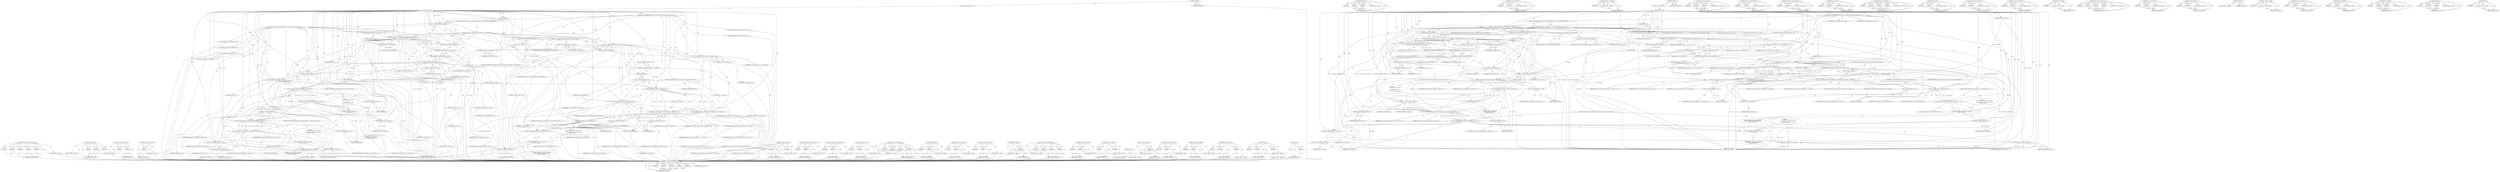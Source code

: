 digraph "printf" {
vulnerable_279 [label=<(METHOD,security_salted_mac_signature)>];
vulnerable_280 [label=<(PARAM,p1)>];
vulnerable_281 [label=<(PARAM,p2)>];
vulnerable_282 [label=<(PARAM,p3)>];
vulnerable_283 [label=<(PARAM,p4)>];
vulnerable_284 [label=<(PARAM,p5)>];
vulnerable_285 [label=<(BLOCK,&lt;empty&gt;,&lt;empty&gt;)>];
vulnerable_286 [label=<(METHOD_RETURN,ANY)>];
vulnerable_258 [label=<(METHOD,stream_read)>];
vulnerable_259 [label=<(PARAM,p1)>];
vulnerable_260 [label=<(PARAM,p2)>];
vulnerable_261 [label=<(PARAM,p3)>];
vulnerable_262 [label=<(BLOCK,&lt;empty&gt;,&lt;empty&gt;)>];
vulnerable_263 [label=<(METHOD_RETURN,ANY)>];
vulnerable_207 [label=<(METHOD,stream_read_UINT16)>];
vulnerable_208 [label=<(PARAM,p1)>];
vulnerable_209 [label=<(PARAM,p2)>];
vulnerable_210 [label=<(BLOCK,&lt;empty&gt;,&lt;empty&gt;)>];
vulnerable_211 [label=<(METHOD_RETURN,ANY)>];
vulnerable_232 [label=<(METHOD,&lt;operator&gt;.logicalNot)>];
vulnerable_233 [label=<(PARAM,p1)>];
vulnerable_234 [label=<(BLOCK,&lt;empty&gt;,&lt;empty&gt;)>];
vulnerable_235 [label=<(METHOD_RETURN,ANY)>];
vulnerable_6 [label=<(METHOD,&lt;global&gt;)<SUB>1</SUB>>];
vulnerable_7 [label=<(BLOCK,&lt;empty&gt;,&lt;empty&gt;)<SUB>1</SUB>>];
vulnerable_8 [label=<(METHOD,rdp_decrypt)<SUB>1</SUB>>];
vulnerable_9 [label=<(PARAM,rdpRdp* rdp)<SUB>1</SUB>>];
vulnerable_10 [label=<(PARAM,STREAM* s)<SUB>1</SUB>>];
vulnerable_11 [label=<(PARAM,int length)<SUB>1</SUB>>];
vulnerable_12 [label=<(PARAM,UINT16 securityFlags)<SUB>1</SUB>>];
vulnerable_13 [label=<(BLOCK,{
	BYTE cmac[8];
	BYTE wmac[8];

	if (rdp-&gt;sett...,{
	BYTE cmac[8];
	BYTE wmac[8];

	if (rdp-&gt;sett...)<SUB>2</SUB>>];
vulnerable_14 [label="<(LOCAL,BYTE[8] cmac: BYTE[8])<SUB>3</SUB>>"];
vulnerable_15 [label="<(LOCAL,BYTE[8] wmac: BYTE[8])<SUB>4</SUB>>"];
vulnerable_16 [label=<(CONTROL_STRUCTURE,IF,if (rdp-&gt;settings-&gt;EncryptionMethods == ENCRYPTION_METHOD_FIPS))<SUB>6</SUB>>];
vulnerable_17 [label=<(&lt;operator&gt;.equals,rdp-&gt;settings-&gt;EncryptionMethods == ENCRYPTION_...)<SUB>6</SUB>>];
vulnerable_18 [label=<(&lt;operator&gt;.indirectFieldAccess,rdp-&gt;settings-&gt;EncryptionMethods)<SUB>6</SUB>>];
vulnerable_19 [label=<(&lt;operator&gt;.indirectFieldAccess,rdp-&gt;settings)<SUB>6</SUB>>];
vulnerable_20 [label=<(IDENTIFIER,rdp,rdp-&gt;settings-&gt;EncryptionMethods == ENCRYPTION_...)<SUB>6</SUB>>];
vulnerable_21 [label=<(FIELD_IDENTIFIER,settings,settings)<SUB>6</SUB>>];
vulnerable_22 [label=<(FIELD_IDENTIFIER,EncryptionMethods,EncryptionMethods)<SUB>6</SUB>>];
vulnerable_23 [label=<(IDENTIFIER,ENCRYPTION_METHOD_FIPS,rdp-&gt;settings-&gt;EncryptionMethods == ENCRYPTION_...)<SUB>6</SUB>>];
vulnerable_24 [label=<(BLOCK,{
		UINT16 len;
		BYTE version, pad;
		BYTE* si...,{
		UINT16 len;
		BYTE version, pad;
		BYTE* si...)<SUB>7</SUB>>];
vulnerable_25 [label="<(LOCAL,UINT16 len: UINT16)<SUB>8</SUB>>"];
vulnerable_26 [label="<(LOCAL,BYTE version: BYTE)<SUB>9</SUB>>"];
vulnerable_27 [label="<(LOCAL,BYTE pad: BYTE)<SUB>9</SUB>>"];
vulnerable_28 [label="<(LOCAL,BYTE* sig: BYTE*)<SUB>10</SUB>>"];
vulnerable_29 [label=<(CONTROL_STRUCTURE,IF,if (stream_get_left(s) &lt; 12))<SUB>12</SUB>>];
vulnerable_30 [label=<(&lt;operator&gt;.lessThan,stream_get_left(s) &lt; 12)<SUB>12</SUB>>];
vulnerable_31 [label=<(stream_get_left,stream_get_left(s))<SUB>12</SUB>>];
vulnerable_32 [label=<(IDENTIFIER,s,stream_get_left(s))<SUB>12</SUB>>];
vulnerable_33 [label=<(LITERAL,12,stream_get_left(s) &lt; 12)<SUB>12</SUB>>];
vulnerable_34 [label=<(BLOCK,&lt;empty&gt;,&lt;empty&gt;)<SUB>13</SUB>>];
vulnerable_35 [label=<(RETURN,return FALSE;,return FALSE;)<SUB>13</SUB>>];
vulnerable_36 [label=<(IDENTIFIER,FALSE,return FALSE;)<SUB>13</SUB>>];
vulnerable_37 [label=<(stream_read_UINT16,stream_read_UINT16(s, len))<SUB>15</SUB>>];
vulnerable_38 [label=<(IDENTIFIER,s,stream_read_UINT16(s, len))<SUB>15</SUB>>];
vulnerable_39 [label=<(IDENTIFIER,len,stream_read_UINT16(s, len))<SUB>15</SUB>>];
vulnerable_40 [label=<(stream_read_BYTE,stream_read_BYTE(s, version))<SUB>16</SUB>>];
vulnerable_41 [label=<(IDENTIFIER,s,stream_read_BYTE(s, version))<SUB>16</SUB>>];
vulnerable_42 [label=<(IDENTIFIER,version,stream_read_BYTE(s, version))<SUB>16</SUB>>];
vulnerable_43 [label=<(stream_read_BYTE,stream_read_BYTE(s, pad))<SUB>17</SUB>>];
vulnerable_44 [label=<(IDENTIFIER,s,stream_read_BYTE(s, pad))<SUB>17</SUB>>];
vulnerable_45 [label=<(IDENTIFIER,pad,stream_read_BYTE(s, pad))<SUB>17</SUB>>];
vulnerable_46 [label=<(&lt;operator&gt;.assignment,sig = s-&gt;p)<SUB>19</SUB>>];
vulnerable_47 [label=<(IDENTIFIER,sig,sig = s-&gt;p)<SUB>19</SUB>>];
vulnerable_48 [label=<(&lt;operator&gt;.indirectFieldAccess,s-&gt;p)<SUB>19</SUB>>];
vulnerable_49 [label=<(IDENTIFIER,s,sig = s-&gt;p)<SUB>19</SUB>>];
vulnerable_50 [label=<(FIELD_IDENTIFIER,p,p)<SUB>19</SUB>>];
vulnerable_51 [label=<(stream_seek,stream_seek(s, 8))<SUB>20</SUB>>];
vulnerable_52 [label=<(IDENTIFIER,s,stream_seek(s, 8))<SUB>20</SUB>>];
vulnerable_53 [label=<(LITERAL,8,stream_seek(s, 8))<SUB>20</SUB>>];
vulnerable_54 [label=<(&lt;operator&gt;.assignmentMinus,length -= 12)<SUB>22</SUB>>];
vulnerable_55 [label=<(IDENTIFIER,length,length -= 12)<SUB>22</SUB>>];
vulnerable_56 [label=<(LITERAL,12,length -= 12)<SUB>22</SUB>>];
vulnerable_57 [label=<(CONTROL_STRUCTURE,IF,if (!security_fips_decrypt(s-&gt;p, length, rdp)))<SUB>24</SUB>>];
vulnerable_58 [label=<(&lt;operator&gt;.logicalNot,!security_fips_decrypt(s-&gt;p, length, rdp))<SUB>24</SUB>>];
vulnerable_59 [label=<(security_fips_decrypt,security_fips_decrypt(s-&gt;p, length, rdp))<SUB>24</SUB>>];
vulnerable_60 [label=<(&lt;operator&gt;.indirectFieldAccess,s-&gt;p)<SUB>24</SUB>>];
vulnerable_61 [label=<(IDENTIFIER,s,security_fips_decrypt(s-&gt;p, length, rdp))<SUB>24</SUB>>];
vulnerable_62 [label=<(FIELD_IDENTIFIER,p,p)<SUB>24</SUB>>];
vulnerable_63 [label=<(IDENTIFIER,length,security_fips_decrypt(s-&gt;p, length, rdp))<SUB>24</SUB>>];
vulnerable_64 [label=<(IDENTIFIER,rdp,security_fips_decrypt(s-&gt;p, length, rdp))<SUB>24</SUB>>];
vulnerable_65 [label="<(BLOCK,{
			printf(&quot;FATAL: cannot decrypt\n&quot;);
			retu...,{
			printf(&quot;FATAL: cannot decrypt\n&quot;);
			retu...)<SUB>25</SUB>>"];
vulnerable_66 [label="<(printf,printf(&quot;FATAL: cannot decrypt\n&quot;))<SUB>26</SUB>>"];
vulnerable_67 [label="<(LITERAL,&quot;FATAL: cannot decrypt\n&quot;,printf(&quot;FATAL: cannot decrypt\n&quot;))<SUB>26</SUB>>"];
vulnerable_68 [label=<(RETURN,return FALSE;,return FALSE;)<SUB>27</SUB>>];
vulnerable_69 [label=<(IDENTIFIER,FALSE,return FALSE;)<SUB>27</SUB>>];
vulnerable_70 [label=<(CONTROL_STRUCTURE,IF,if (!security_fips_check_signature(s-&gt;p, length - pad, sig, rdp)))<SUB>30</SUB>>];
vulnerable_71 [label=<(&lt;operator&gt;.logicalNot,!security_fips_check_signature(s-&gt;p, length - p...)<SUB>30</SUB>>];
vulnerable_72 [label=<(security_fips_check_signature,security_fips_check_signature(s-&gt;p, length - pa...)<SUB>30</SUB>>];
vulnerable_73 [label=<(&lt;operator&gt;.indirectFieldAccess,s-&gt;p)<SUB>30</SUB>>];
vulnerable_74 [label=<(IDENTIFIER,s,security_fips_check_signature(s-&gt;p, length - pa...)<SUB>30</SUB>>];
vulnerable_75 [label=<(FIELD_IDENTIFIER,p,p)<SUB>30</SUB>>];
vulnerable_76 [label=<(&lt;operator&gt;.subtraction,length - pad)<SUB>30</SUB>>];
vulnerable_77 [label=<(IDENTIFIER,length,length - pad)<SUB>30</SUB>>];
vulnerable_78 [label=<(IDENTIFIER,pad,length - pad)<SUB>30</SUB>>];
vulnerable_79 [label=<(IDENTIFIER,sig,security_fips_check_signature(s-&gt;p, length - pa...)<SUB>30</SUB>>];
vulnerable_80 [label=<(IDENTIFIER,rdp,security_fips_check_signature(s-&gt;p, length - pa...)<SUB>30</SUB>>];
vulnerable_81 [label="<(BLOCK,{
			printf(&quot;FATAL: invalid packet signature\n&quot;...,{
			printf(&quot;FATAL: invalid packet signature\n&quot;...)<SUB>31</SUB>>"];
vulnerable_82 [label="<(printf,printf(&quot;FATAL: invalid packet signature\n&quot;))<SUB>32</SUB>>"];
vulnerable_83 [label="<(LITERAL,&quot;FATAL: invalid packet signature\n&quot;,printf(&quot;FATAL: invalid packet signature\n&quot;))<SUB>32</SUB>>"];
vulnerable_84 [label=<(RETURN,return FALSE;,return FALSE;)<SUB>33</SUB>>];
vulnerable_85 [label=<(IDENTIFIER,FALSE,return FALSE;)<SUB>33</SUB>>];
vulnerable_86 [label=<(&lt;operator&gt;.assignmentMinus,s-&gt;size -= pad)<SUB>37</SUB>>];
vulnerable_87 [label=<(&lt;operator&gt;.indirectFieldAccess,s-&gt;size)<SUB>37</SUB>>];
vulnerable_88 [label=<(IDENTIFIER,s,s-&gt;size -= pad)<SUB>37</SUB>>];
vulnerable_89 [label=<(FIELD_IDENTIFIER,size,size)<SUB>37</SUB>>];
vulnerable_90 [label=<(IDENTIFIER,pad,s-&gt;size -= pad)<SUB>37</SUB>>];
vulnerable_91 [label=<(RETURN,return TRUE;,return TRUE;)<SUB>38</SUB>>];
vulnerable_92 [label=<(IDENTIFIER,TRUE,return TRUE;)<SUB>38</SUB>>];
vulnerable_93 [label=<(CONTROL_STRUCTURE,IF,if (stream_get_left(s) &lt; 8))<SUB>41</SUB>>];
vulnerable_94 [label=<(&lt;operator&gt;.lessThan,stream_get_left(s) &lt; 8)<SUB>41</SUB>>];
vulnerable_95 [label=<(stream_get_left,stream_get_left(s))<SUB>41</SUB>>];
vulnerable_96 [label=<(IDENTIFIER,s,stream_get_left(s))<SUB>41</SUB>>];
vulnerable_97 [label=<(LITERAL,8,stream_get_left(s) &lt; 8)<SUB>41</SUB>>];
vulnerable_98 [label=<(BLOCK,&lt;empty&gt;,&lt;empty&gt;)<SUB>42</SUB>>];
vulnerable_99 [label=<(RETURN,return FALSE;,return FALSE;)<SUB>42</SUB>>];
vulnerable_100 [label=<(IDENTIFIER,FALSE,return FALSE;)<SUB>42</SUB>>];
vulnerable_101 [label=<(stream_read,stream_read(s, wmac, sizeof(wmac)))<SUB>44</SUB>>];
vulnerable_102 [label=<(IDENTIFIER,s,stream_read(s, wmac, sizeof(wmac)))<SUB>44</SUB>>];
vulnerable_103 [label=<(IDENTIFIER,wmac,stream_read(s, wmac, sizeof(wmac)))<SUB>44</SUB>>];
vulnerable_104 [label=<(&lt;operator&gt;.sizeOf,sizeof(wmac))<SUB>44</SUB>>];
vulnerable_105 [label=<(IDENTIFIER,wmac,sizeof(wmac))<SUB>44</SUB>>];
vulnerable_106 [label=<(&lt;operator&gt;.assignmentMinus,length -= sizeof(wmac))<SUB>45</SUB>>];
vulnerable_107 [label=<(IDENTIFIER,length,length -= sizeof(wmac))<SUB>45</SUB>>];
vulnerable_108 [label=<(&lt;operator&gt;.sizeOf,sizeof(wmac))<SUB>45</SUB>>];
vulnerable_109 [label=<(IDENTIFIER,wmac,sizeof(wmac))<SUB>45</SUB>>];
vulnerable_110 [label=<(security_decrypt,security_decrypt(s-&gt;p, length, rdp))<SUB>46</SUB>>];
vulnerable_111 [label=<(&lt;operator&gt;.indirectFieldAccess,s-&gt;p)<SUB>46</SUB>>];
vulnerable_112 [label=<(IDENTIFIER,s,security_decrypt(s-&gt;p, length, rdp))<SUB>46</SUB>>];
vulnerable_113 [label=<(FIELD_IDENTIFIER,p,p)<SUB>46</SUB>>];
vulnerable_114 [label=<(IDENTIFIER,length,security_decrypt(s-&gt;p, length, rdp))<SUB>46</SUB>>];
vulnerable_115 [label=<(IDENTIFIER,rdp,security_decrypt(s-&gt;p, length, rdp))<SUB>46</SUB>>];
vulnerable_116 [label=<(CONTROL_STRUCTURE,IF,if (securityFlags &amp; SEC_SECURE_CHECKSUM))<SUB>48</SUB>>];
vulnerable_117 [label=<(&lt;operator&gt;.and,securityFlags &amp; SEC_SECURE_CHECKSUM)<SUB>48</SUB>>];
vulnerable_118 [label=<(IDENTIFIER,securityFlags,securityFlags &amp; SEC_SECURE_CHECKSUM)<SUB>48</SUB>>];
vulnerable_119 [label=<(IDENTIFIER,SEC_SECURE_CHECKSUM,securityFlags &amp; SEC_SECURE_CHECKSUM)<SUB>48</SUB>>];
vulnerable_120 [label=<(BLOCK,&lt;empty&gt;,&lt;empty&gt;)<SUB>49</SUB>>];
vulnerable_121 [label=<(security_salted_mac_signature,security_salted_mac_signature(rdp, s-&gt;p, length...)<SUB>49</SUB>>];
vulnerable_122 [label=<(IDENTIFIER,rdp,security_salted_mac_signature(rdp, s-&gt;p, length...)<SUB>49</SUB>>];
vulnerable_123 [label=<(&lt;operator&gt;.indirectFieldAccess,s-&gt;p)<SUB>49</SUB>>];
vulnerable_124 [label=<(IDENTIFIER,s,security_salted_mac_signature(rdp, s-&gt;p, length...)<SUB>49</SUB>>];
vulnerable_125 [label=<(FIELD_IDENTIFIER,p,p)<SUB>49</SUB>>];
vulnerable_126 [label=<(IDENTIFIER,length,security_salted_mac_signature(rdp, s-&gt;p, length...)<SUB>49</SUB>>];
vulnerable_127 [label=<(IDENTIFIER,FALSE,security_salted_mac_signature(rdp, s-&gt;p, length...)<SUB>49</SUB>>];
vulnerable_128 [label=<(IDENTIFIER,cmac,security_salted_mac_signature(rdp, s-&gt;p, length...)<SUB>49</SUB>>];
vulnerable_129 [label=<(CONTROL_STRUCTURE,ELSE,else)<SUB>51</SUB>>];
vulnerable_130 [label=<(BLOCK,&lt;empty&gt;,&lt;empty&gt;)<SUB>51</SUB>>];
vulnerable_131 [label=<(security_mac_signature,security_mac_signature(rdp, s-&gt;p, length, cmac))<SUB>51</SUB>>];
vulnerable_132 [label=<(IDENTIFIER,rdp,security_mac_signature(rdp, s-&gt;p, length, cmac))<SUB>51</SUB>>];
vulnerable_133 [label=<(&lt;operator&gt;.indirectFieldAccess,s-&gt;p)<SUB>51</SUB>>];
vulnerable_134 [label=<(IDENTIFIER,s,security_mac_signature(rdp, s-&gt;p, length, cmac))<SUB>51</SUB>>];
vulnerable_135 [label=<(FIELD_IDENTIFIER,p,p)<SUB>51</SUB>>];
vulnerable_136 [label=<(IDENTIFIER,length,security_mac_signature(rdp, s-&gt;p, length, cmac))<SUB>51</SUB>>];
vulnerable_137 [label=<(IDENTIFIER,cmac,security_mac_signature(rdp, s-&gt;p, length, cmac))<SUB>51</SUB>>];
vulnerable_138 [label=<(CONTROL_STRUCTURE,IF,if (memcmp(wmac, cmac, sizeof(wmac)) != 0))<SUB>53</SUB>>];
vulnerable_139 [label=<(&lt;operator&gt;.notEquals,memcmp(wmac, cmac, sizeof(wmac)) != 0)<SUB>53</SUB>>];
vulnerable_140 [label=<(memcmp,memcmp(wmac, cmac, sizeof(wmac)))<SUB>53</SUB>>];
vulnerable_141 [label=<(IDENTIFIER,wmac,memcmp(wmac, cmac, sizeof(wmac)))<SUB>53</SUB>>];
vulnerable_142 [label=<(IDENTIFIER,cmac,memcmp(wmac, cmac, sizeof(wmac)))<SUB>53</SUB>>];
vulnerable_143 [label=<(&lt;operator&gt;.sizeOf,sizeof(wmac))<SUB>53</SUB>>];
vulnerable_144 [label=<(IDENTIFIER,wmac,sizeof(wmac))<SUB>53</SUB>>];
vulnerable_145 [label=<(LITERAL,0,memcmp(wmac, cmac, sizeof(wmac)) != 0)<SUB>53</SUB>>];
vulnerable_146 [label="<(BLOCK,{
		printf(&quot;WARNING: invalid packet signature\n...,{
		printf(&quot;WARNING: invalid packet signature\n...)<SUB>54</SUB>>"];
vulnerable_147 [label="<(printf,printf(&quot;WARNING: invalid packet signature\n&quot;))<SUB>55</SUB>>"];
vulnerable_148 [label="<(LITERAL,&quot;WARNING: invalid packet signature\n&quot;,printf(&quot;WARNING: invalid packet signature\n&quot;))<SUB>55</SUB>>"];
vulnerable_149 [label=<(RETURN,return TRUE;,return TRUE;)<SUB>65</SUB>>];
vulnerable_150 [label=<(IDENTIFIER,TRUE,return TRUE;)<SUB>65</SUB>>];
vulnerable_151 [label=<(METHOD_RETURN,BOOL)<SUB>1</SUB>>];
vulnerable_153 [label=<(METHOD_RETURN,ANY)<SUB>1</SUB>>];
vulnerable_236 [label=<(METHOD,security_fips_decrypt)>];
vulnerable_237 [label=<(PARAM,p1)>];
vulnerable_238 [label=<(PARAM,p2)>];
vulnerable_239 [label=<(PARAM,p3)>];
vulnerable_240 [label=<(BLOCK,&lt;empty&gt;,&lt;empty&gt;)>];
vulnerable_241 [label=<(METHOD_RETURN,ANY)>];
vulnerable_193 [label=<(METHOD,&lt;operator&gt;.indirectFieldAccess)>];
vulnerable_194 [label=<(PARAM,p1)>];
vulnerable_195 [label=<(PARAM,p2)>];
vulnerable_196 [label=<(BLOCK,&lt;empty&gt;,&lt;empty&gt;)>];
vulnerable_197 [label=<(METHOD_RETURN,ANY)>];
vulnerable_227 [label=<(METHOD,&lt;operator&gt;.assignmentMinus)>];
vulnerable_228 [label=<(PARAM,p1)>];
vulnerable_229 [label=<(PARAM,p2)>];
vulnerable_230 [label=<(BLOCK,&lt;empty&gt;,&lt;empty&gt;)>];
vulnerable_231 [label=<(METHOD_RETURN,ANY)>];
vulnerable_274 [label=<(METHOD,&lt;operator&gt;.and)>];
vulnerable_275 [label=<(PARAM,p1)>];
vulnerable_276 [label=<(PARAM,p2)>];
vulnerable_277 [label=<(BLOCK,&lt;empty&gt;,&lt;empty&gt;)>];
vulnerable_278 [label=<(METHOD_RETURN,ANY)>];
vulnerable_287 [label=<(METHOD,security_mac_signature)>];
vulnerable_288 [label=<(PARAM,p1)>];
vulnerable_289 [label=<(PARAM,p2)>];
vulnerable_290 [label=<(PARAM,p3)>];
vulnerable_291 [label=<(PARAM,p4)>];
vulnerable_292 [label=<(BLOCK,&lt;empty&gt;,&lt;empty&gt;)>];
vulnerable_293 [label=<(METHOD_RETURN,ANY)>];
vulnerable_222 [label=<(METHOD,stream_seek)>];
vulnerable_223 [label=<(PARAM,p1)>];
vulnerable_224 [label=<(PARAM,p2)>];
vulnerable_225 [label=<(BLOCK,&lt;empty&gt;,&lt;empty&gt;)>];
vulnerable_226 [label=<(METHOD_RETURN,ANY)>];
vulnerable_217 [label=<(METHOD,&lt;operator&gt;.assignment)>];
vulnerable_218 [label=<(PARAM,p1)>];
vulnerable_219 [label=<(PARAM,p2)>];
vulnerable_220 [label=<(BLOCK,&lt;empty&gt;,&lt;empty&gt;)>];
vulnerable_221 [label=<(METHOD_RETURN,ANY)>];
vulnerable_294 [label=<(METHOD,&lt;operator&gt;.notEquals)>];
vulnerable_295 [label=<(PARAM,p1)>];
vulnerable_296 [label=<(PARAM,p2)>];
vulnerable_297 [label=<(BLOCK,&lt;empty&gt;,&lt;empty&gt;)>];
vulnerable_298 [label=<(METHOD_RETURN,ANY)>];
vulnerable_203 [label=<(METHOD,stream_get_left)>];
vulnerable_204 [label=<(PARAM,p1)>];
vulnerable_205 [label=<(BLOCK,&lt;empty&gt;,&lt;empty&gt;)>];
vulnerable_206 [label=<(METHOD_RETURN,ANY)>];
vulnerable_246 [label=<(METHOD,security_fips_check_signature)>];
vulnerable_247 [label=<(PARAM,p1)>];
vulnerable_248 [label=<(PARAM,p2)>];
vulnerable_249 [label=<(PARAM,p3)>];
vulnerable_250 [label=<(PARAM,p4)>];
vulnerable_251 [label=<(BLOCK,&lt;empty&gt;,&lt;empty&gt;)>];
vulnerable_252 [label=<(METHOD_RETURN,ANY)>];
vulnerable_198 [label=<(METHOD,&lt;operator&gt;.lessThan)>];
vulnerable_199 [label=<(PARAM,p1)>];
vulnerable_200 [label=<(PARAM,p2)>];
vulnerable_201 [label=<(BLOCK,&lt;empty&gt;,&lt;empty&gt;)>];
vulnerable_202 [label=<(METHOD_RETURN,ANY)>];
vulnerable_188 [label=<(METHOD,&lt;operator&gt;.equals)>];
vulnerable_189 [label=<(PARAM,p1)>];
vulnerable_190 [label=<(PARAM,p2)>];
vulnerable_191 [label=<(BLOCK,&lt;empty&gt;,&lt;empty&gt;)>];
vulnerable_192 [label=<(METHOD_RETURN,ANY)>];
vulnerable_182 [label=<(METHOD,&lt;global&gt;)<SUB>1</SUB>>];
vulnerable_183 [label=<(BLOCK,&lt;empty&gt;,&lt;empty&gt;)>];
vulnerable_184 [label=<(METHOD_RETURN,ANY)>];
vulnerable_264 [label=<(METHOD,&lt;operator&gt;.sizeOf)>];
vulnerable_265 [label=<(PARAM,p1)>];
vulnerable_266 [label=<(BLOCK,&lt;empty&gt;,&lt;empty&gt;)>];
vulnerable_267 [label=<(METHOD_RETURN,ANY)>];
vulnerable_253 [label=<(METHOD,&lt;operator&gt;.subtraction)>];
vulnerable_254 [label=<(PARAM,p1)>];
vulnerable_255 [label=<(PARAM,p2)>];
vulnerable_256 [label=<(BLOCK,&lt;empty&gt;,&lt;empty&gt;)>];
vulnerable_257 [label=<(METHOD_RETURN,ANY)>];
vulnerable_212 [label=<(METHOD,stream_read_BYTE)>];
vulnerable_213 [label=<(PARAM,p1)>];
vulnerable_214 [label=<(PARAM,p2)>];
vulnerable_215 [label=<(BLOCK,&lt;empty&gt;,&lt;empty&gt;)>];
vulnerable_216 [label=<(METHOD_RETURN,ANY)>];
vulnerable_268 [label=<(METHOD,security_decrypt)>];
vulnerable_269 [label=<(PARAM,p1)>];
vulnerable_270 [label=<(PARAM,p2)>];
vulnerable_271 [label=<(PARAM,p3)>];
vulnerable_272 [label=<(BLOCK,&lt;empty&gt;,&lt;empty&gt;)>];
vulnerable_273 [label=<(METHOD_RETURN,ANY)>];
vulnerable_299 [label=<(METHOD,memcmp)>];
vulnerable_300 [label=<(PARAM,p1)>];
vulnerable_301 [label=<(PARAM,p2)>];
vulnerable_302 [label=<(PARAM,p3)>];
vulnerable_303 [label=<(BLOCK,&lt;empty&gt;,&lt;empty&gt;)>];
vulnerable_304 [label=<(METHOD_RETURN,ANY)>];
vulnerable_242 [label=<(METHOD,printf)>];
vulnerable_243 [label=<(PARAM,p1)>];
vulnerable_244 [label=<(BLOCK,&lt;empty&gt;,&lt;empty&gt;)>];
vulnerable_245 [label=<(METHOD_RETURN,ANY)>];
fixed_284 [label=<(METHOD,security_salted_mac_signature)>];
fixed_285 [label=<(PARAM,p1)>];
fixed_286 [label=<(PARAM,p2)>];
fixed_287 [label=<(PARAM,p3)>];
fixed_288 [label=<(PARAM,p4)>];
fixed_289 [label=<(PARAM,p5)>];
fixed_290 [label=<(BLOCK,&lt;empty&gt;,&lt;empty&gt;)>];
fixed_291 [label=<(METHOD_RETURN,ANY)>];
fixed_263 [label=<(METHOD,stream_read)>];
fixed_264 [label=<(PARAM,p1)>];
fixed_265 [label=<(PARAM,p2)>];
fixed_266 [label=<(PARAM,p3)>];
fixed_267 [label=<(BLOCK,&lt;empty&gt;,&lt;empty&gt;)>];
fixed_268 [label=<(METHOD_RETURN,ANY)>];
fixed_212 [label=<(METHOD,stream_read_UINT16)>];
fixed_213 [label=<(PARAM,p1)>];
fixed_214 [label=<(PARAM,p2)>];
fixed_215 [label=<(BLOCK,&lt;empty&gt;,&lt;empty&gt;)>];
fixed_216 [label=<(METHOD_RETURN,ANY)>];
fixed_237 [label=<(METHOD,&lt;operator&gt;.logicalNot)>];
fixed_238 [label=<(PARAM,p1)>];
fixed_239 [label=<(BLOCK,&lt;empty&gt;,&lt;empty&gt;)>];
fixed_240 [label=<(METHOD_RETURN,ANY)>];
fixed_6 [label=<(METHOD,&lt;global&gt;)<SUB>1</SUB>>];
fixed_7 [label=<(BLOCK,&lt;empty&gt;,&lt;empty&gt;)<SUB>1</SUB>>];
fixed_8 [label=<(METHOD,rdp_decrypt)<SUB>1</SUB>>];
fixed_9 [label=<(PARAM,rdpRdp* rdp)<SUB>1</SUB>>];
fixed_10 [label=<(PARAM,STREAM* s)<SUB>1</SUB>>];
fixed_11 [label=<(PARAM,int length)<SUB>1</SUB>>];
fixed_12 [label=<(PARAM,UINT16 securityFlags)<SUB>1</SUB>>];
fixed_13 [label=<(BLOCK,{
	BYTE cmac[8];
	BYTE wmac[8];

	if (rdp-&gt;sett...,{
	BYTE cmac[8];
	BYTE wmac[8];

	if (rdp-&gt;sett...)<SUB>2</SUB>>];
fixed_14 [label="<(LOCAL,BYTE[8] cmac: BYTE[8])<SUB>3</SUB>>"];
fixed_15 [label="<(LOCAL,BYTE[8] wmac: BYTE[8])<SUB>4</SUB>>"];
fixed_16 [label=<(CONTROL_STRUCTURE,IF,if (rdp-&gt;settings-&gt;EncryptionMethods == ENCRYPTION_METHOD_FIPS))<SUB>6</SUB>>];
fixed_17 [label=<(&lt;operator&gt;.equals,rdp-&gt;settings-&gt;EncryptionMethods == ENCRYPTION_...)<SUB>6</SUB>>];
fixed_18 [label=<(&lt;operator&gt;.indirectFieldAccess,rdp-&gt;settings-&gt;EncryptionMethods)<SUB>6</SUB>>];
fixed_19 [label=<(&lt;operator&gt;.indirectFieldAccess,rdp-&gt;settings)<SUB>6</SUB>>];
fixed_20 [label=<(IDENTIFIER,rdp,rdp-&gt;settings-&gt;EncryptionMethods == ENCRYPTION_...)<SUB>6</SUB>>];
fixed_21 [label=<(FIELD_IDENTIFIER,settings,settings)<SUB>6</SUB>>];
fixed_22 [label=<(FIELD_IDENTIFIER,EncryptionMethods,EncryptionMethods)<SUB>6</SUB>>];
fixed_23 [label=<(IDENTIFIER,ENCRYPTION_METHOD_FIPS,rdp-&gt;settings-&gt;EncryptionMethods == ENCRYPTION_...)<SUB>6</SUB>>];
fixed_24 [label=<(BLOCK,{
		UINT16 len;
		BYTE version, pad;
		BYTE* si...,{
		UINT16 len;
		BYTE version, pad;
		BYTE* si...)<SUB>7</SUB>>];
fixed_25 [label="<(LOCAL,UINT16 len: UINT16)<SUB>8</SUB>>"];
fixed_26 [label="<(LOCAL,BYTE version: BYTE)<SUB>9</SUB>>"];
fixed_27 [label="<(LOCAL,BYTE pad: BYTE)<SUB>9</SUB>>"];
fixed_28 [label="<(LOCAL,BYTE* sig: BYTE*)<SUB>10</SUB>>"];
fixed_29 [label=<(CONTROL_STRUCTURE,IF,if (stream_get_left(s) &lt; 12))<SUB>12</SUB>>];
fixed_30 [label=<(&lt;operator&gt;.lessThan,stream_get_left(s) &lt; 12)<SUB>12</SUB>>];
fixed_31 [label=<(stream_get_left,stream_get_left(s))<SUB>12</SUB>>];
fixed_32 [label=<(IDENTIFIER,s,stream_get_left(s))<SUB>12</SUB>>];
fixed_33 [label=<(LITERAL,12,stream_get_left(s) &lt; 12)<SUB>12</SUB>>];
fixed_34 [label=<(BLOCK,&lt;empty&gt;,&lt;empty&gt;)<SUB>13</SUB>>];
fixed_35 [label=<(RETURN,return FALSE;,return FALSE;)<SUB>13</SUB>>];
fixed_36 [label=<(IDENTIFIER,FALSE,return FALSE;)<SUB>13</SUB>>];
fixed_37 [label=<(stream_read_UINT16,stream_read_UINT16(s, len))<SUB>15</SUB>>];
fixed_38 [label=<(IDENTIFIER,s,stream_read_UINT16(s, len))<SUB>15</SUB>>];
fixed_39 [label=<(IDENTIFIER,len,stream_read_UINT16(s, len))<SUB>15</SUB>>];
fixed_40 [label=<(stream_read_BYTE,stream_read_BYTE(s, version))<SUB>16</SUB>>];
fixed_41 [label=<(IDENTIFIER,s,stream_read_BYTE(s, version))<SUB>16</SUB>>];
fixed_42 [label=<(IDENTIFIER,version,stream_read_BYTE(s, version))<SUB>16</SUB>>];
fixed_43 [label=<(stream_read_BYTE,stream_read_BYTE(s, pad))<SUB>17</SUB>>];
fixed_44 [label=<(IDENTIFIER,s,stream_read_BYTE(s, pad))<SUB>17</SUB>>];
fixed_45 [label=<(IDENTIFIER,pad,stream_read_BYTE(s, pad))<SUB>17</SUB>>];
fixed_46 [label=<(&lt;operator&gt;.assignment,sig = s-&gt;p)<SUB>19</SUB>>];
fixed_47 [label=<(IDENTIFIER,sig,sig = s-&gt;p)<SUB>19</SUB>>];
fixed_48 [label=<(&lt;operator&gt;.indirectFieldAccess,s-&gt;p)<SUB>19</SUB>>];
fixed_49 [label=<(IDENTIFIER,s,sig = s-&gt;p)<SUB>19</SUB>>];
fixed_50 [label=<(FIELD_IDENTIFIER,p,p)<SUB>19</SUB>>];
fixed_51 [label=<(stream_seek,stream_seek(s, 8))<SUB>20</SUB>>];
fixed_52 [label=<(IDENTIFIER,s,stream_seek(s, 8))<SUB>20</SUB>>];
fixed_53 [label=<(LITERAL,8,stream_seek(s, 8))<SUB>20</SUB>>];
fixed_54 [label=<(&lt;operator&gt;.assignmentMinus,length -= 12)<SUB>22</SUB>>];
fixed_55 [label=<(IDENTIFIER,length,length -= 12)<SUB>22</SUB>>];
fixed_56 [label=<(LITERAL,12,length -= 12)<SUB>22</SUB>>];
fixed_57 [label=<(CONTROL_STRUCTURE,IF,if (!security_fips_decrypt(s-&gt;p, length, rdp)))<SUB>24</SUB>>];
fixed_58 [label=<(&lt;operator&gt;.logicalNot,!security_fips_decrypt(s-&gt;p, length, rdp))<SUB>24</SUB>>];
fixed_59 [label=<(security_fips_decrypt,security_fips_decrypt(s-&gt;p, length, rdp))<SUB>24</SUB>>];
fixed_60 [label=<(&lt;operator&gt;.indirectFieldAccess,s-&gt;p)<SUB>24</SUB>>];
fixed_61 [label=<(IDENTIFIER,s,security_fips_decrypt(s-&gt;p, length, rdp))<SUB>24</SUB>>];
fixed_62 [label=<(FIELD_IDENTIFIER,p,p)<SUB>24</SUB>>];
fixed_63 [label=<(IDENTIFIER,length,security_fips_decrypt(s-&gt;p, length, rdp))<SUB>24</SUB>>];
fixed_64 [label=<(IDENTIFIER,rdp,security_fips_decrypt(s-&gt;p, length, rdp))<SUB>24</SUB>>];
fixed_65 [label="<(BLOCK,{
			printf(&quot;FATAL: cannot decrypt\n&quot;);
			retu...,{
			printf(&quot;FATAL: cannot decrypt\n&quot;);
			retu...)<SUB>25</SUB>>"];
fixed_66 [label="<(printf,printf(&quot;FATAL: cannot decrypt\n&quot;))<SUB>26</SUB>>"];
fixed_67 [label="<(LITERAL,&quot;FATAL: cannot decrypt\n&quot;,printf(&quot;FATAL: cannot decrypt\n&quot;))<SUB>26</SUB>>"];
fixed_68 [label=<(RETURN,return FALSE;,return FALSE;)<SUB>27</SUB>>];
fixed_69 [label=<(IDENTIFIER,FALSE,return FALSE;)<SUB>27</SUB>>];
fixed_70 [label=<(CONTROL_STRUCTURE,IF,if (!security_fips_check_signature(s-&gt;p, length - pad, sig, rdp)))<SUB>30</SUB>>];
fixed_71 [label=<(&lt;operator&gt;.logicalNot,!security_fips_check_signature(s-&gt;p, length - p...)<SUB>30</SUB>>];
fixed_72 [label=<(security_fips_check_signature,security_fips_check_signature(s-&gt;p, length - pa...)<SUB>30</SUB>>];
fixed_73 [label=<(&lt;operator&gt;.indirectFieldAccess,s-&gt;p)<SUB>30</SUB>>];
fixed_74 [label=<(IDENTIFIER,s,security_fips_check_signature(s-&gt;p, length - pa...)<SUB>30</SUB>>];
fixed_75 [label=<(FIELD_IDENTIFIER,p,p)<SUB>30</SUB>>];
fixed_76 [label=<(&lt;operator&gt;.subtraction,length - pad)<SUB>30</SUB>>];
fixed_77 [label=<(IDENTIFIER,length,length - pad)<SUB>30</SUB>>];
fixed_78 [label=<(IDENTIFIER,pad,length - pad)<SUB>30</SUB>>];
fixed_79 [label=<(IDENTIFIER,sig,security_fips_check_signature(s-&gt;p, length - pa...)<SUB>30</SUB>>];
fixed_80 [label=<(IDENTIFIER,rdp,security_fips_check_signature(s-&gt;p, length - pa...)<SUB>30</SUB>>];
fixed_81 [label="<(BLOCK,{
			printf(&quot;FATAL: invalid packet signature\n&quot;...,{
			printf(&quot;FATAL: invalid packet signature\n&quot;...)<SUB>31</SUB>>"];
fixed_82 [label="<(printf,printf(&quot;FATAL: invalid packet signature\n&quot;))<SUB>32</SUB>>"];
fixed_83 [label="<(LITERAL,&quot;FATAL: invalid packet signature\n&quot;,printf(&quot;FATAL: invalid packet signature\n&quot;))<SUB>32</SUB>>"];
fixed_84 [label=<(RETURN,return FALSE;,return FALSE;)<SUB>33</SUB>>];
fixed_85 [label=<(IDENTIFIER,FALSE,return FALSE;)<SUB>33</SUB>>];
fixed_86 [label=<(&lt;operator&gt;.assignmentMinus,s-&gt;size -= pad)<SUB>37</SUB>>];
fixed_87 [label=<(&lt;operator&gt;.indirectFieldAccess,s-&gt;size)<SUB>37</SUB>>];
fixed_88 [label=<(IDENTIFIER,s,s-&gt;size -= pad)<SUB>37</SUB>>];
fixed_89 [label=<(FIELD_IDENTIFIER,size,size)<SUB>37</SUB>>];
fixed_90 [label=<(IDENTIFIER,pad,s-&gt;size -= pad)<SUB>37</SUB>>];
fixed_91 [label=<(RETURN,return TRUE;,return TRUE;)<SUB>38</SUB>>];
fixed_92 [label=<(IDENTIFIER,TRUE,return TRUE;)<SUB>38</SUB>>];
fixed_93 [label=<(CONTROL_STRUCTURE,IF,if (stream_get_left(s) &lt; 8))<SUB>41</SUB>>];
fixed_94 [label=<(&lt;operator&gt;.lessThan,stream_get_left(s) &lt; 8)<SUB>41</SUB>>];
fixed_95 [label=<(stream_get_left,stream_get_left(s))<SUB>41</SUB>>];
fixed_96 [label=<(IDENTIFIER,s,stream_get_left(s))<SUB>41</SUB>>];
fixed_97 [label=<(LITERAL,8,stream_get_left(s) &lt; 8)<SUB>41</SUB>>];
fixed_98 [label=<(BLOCK,&lt;empty&gt;,&lt;empty&gt;)<SUB>42</SUB>>];
fixed_99 [label=<(RETURN,return FALSE;,return FALSE;)<SUB>42</SUB>>];
fixed_100 [label=<(IDENTIFIER,FALSE,return FALSE;)<SUB>42</SUB>>];
fixed_101 [label=<(stream_read,stream_read(s, wmac, sizeof(wmac)))<SUB>44</SUB>>];
fixed_102 [label=<(IDENTIFIER,s,stream_read(s, wmac, sizeof(wmac)))<SUB>44</SUB>>];
fixed_103 [label=<(IDENTIFIER,wmac,stream_read(s, wmac, sizeof(wmac)))<SUB>44</SUB>>];
fixed_104 [label=<(&lt;operator&gt;.sizeOf,sizeof(wmac))<SUB>44</SUB>>];
fixed_105 [label=<(IDENTIFIER,wmac,sizeof(wmac))<SUB>44</SUB>>];
fixed_106 [label=<(&lt;operator&gt;.assignmentMinus,length -= sizeof(wmac))<SUB>45</SUB>>];
fixed_107 [label=<(IDENTIFIER,length,length -= sizeof(wmac))<SUB>45</SUB>>];
fixed_108 [label=<(&lt;operator&gt;.sizeOf,sizeof(wmac))<SUB>45</SUB>>];
fixed_109 [label=<(IDENTIFIER,wmac,sizeof(wmac))<SUB>45</SUB>>];
fixed_110 [label=<(CONTROL_STRUCTURE,IF,if (!security_decrypt(s-&gt;p, length, rdp)))<SUB>46</SUB>>];
fixed_111 [label=<(&lt;operator&gt;.logicalNot,!security_decrypt(s-&gt;p, length, rdp))<SUB>46</SUB>>];
fixed_112 [label=<(security_decrypt,security_decrypt(s-&gt;p, length, rdp))<SUB>46</SUB>>];
fixed_113 [label=<(&lt;operator&gt;.indirectFieldAccess,s-&gt;p)<SUB>46</SUB>>];
fixed_114 [label=<(IDENTIFIER,s,security_decrypt(s-&gt;p, length, rdp))<SUB>46</SUB>>];
fixed_115 [label=<(FIELD_IDENTIFIER,p,p)<SUB>46</SUB>>];
fixed_116 [label=<(IDENTIFIER,length,security_decrypt(s-&gt;p, length, rdp))<SUB>46</SUB>>];
fixed_117 [label=<(IDENTIFIER,rdp,security_decrypt(s-&gt;p, length, rdp))<SUB>46</SUB>>];
fixed_118 [label=<(BLOCK,&lt;empty&gt;,&lt;empty&gt;)<SUB>47</SUB>>];
fixed_119 [label=<(RETURN,return FALSE;,return FALSE;)<SUB>47</SUB>>];
fixed_120 [label=<(IDENTIFIER,FALSE,return FALSE;)<SUB>47</SUB>>];
fixed_121 [label=<(CONTROL_STRUCTURE,IF,if (securityFlags &amp; SEC_SECURE_CHECKSUM))<SUB>49</SUB>>];
fixed_122 [label=<(&lt;operator&gt;.and,securityFlags &amp; SEC_SECURE_CHECKSUM)<SUB>49</SUB>>];
fixed_123 [label=<(IDENTIFIER,securityFlags,securityFlags &amp; SEC_SECURE_CHECKSUM)<SUB>49</SUB>>];
fixed_124 [label=<(IDENTIFIER,SEC_SECURE_CHECKSUM,securityFlags &amp; SEC_SECURE_CHECKSUM)<SUB>49</SUB>>];
fixed_125 [label=<(BLOCK,&lt;empty&gt;,&lt;empty&gt;)<SUB>50</SUB>>];
fixed_126 [label=<(security_salted_mac_signature,security_salted_mac_signature(rdp, s-&gt;p, length...)<SUB>50</SUB>>];
fixed_127 [label=<(IDENTIFIER,rdp,security_salted_mac_signature(rdp, s-&gt;p, length...)<SUB>50</SUB>>];
fixed_128 [label=<(&lt;operator&gt;.indirectFieldAccess,s-&gt;p)<SUB>50</SUB>>];
fixed_129 [label=<(IDENTIFIER,s,security_salted_mac_signature(rdp, s-&gt;p, length...)<SUB>50</SUB>>];
fixed_130 [label=<(FIELD_IDENTIFIER,p,p)<SUB>50</SUB>>];
fixed_131 [label=<(IDENTIFIER,length,security_salted_mac_signature(rdp, s-&gt;p, length...)<SUB>50</SUB>>];
fixed_132 [label=<(IDENTIFIER,FALSE,security_salted_mac_signature(rdp, s-&gt;p, length...)<SUB>50</SUB>>];
fixed_133 [label=<(IDENTIFIER,cmac,security_salted_mac_signature(rdp, s-&gt;p, length...)<SUB>50</SUB>>];
fixed_134 [label=<(CONTROL_STRUCTURE,ELSE,else)<SUB>52</SUB>>];
fixed_135 [label=<(BLOCK,&lt;empty&gt;,&lt;empty&gt;)<SUB>52</SUB>>];
fixed_136 [label=<(security_mac_signature,security_mac_signature(rdp, s-&gt;p, length, cmac))<SUB>52</SUB>>];
fixed_137 [label=<(IDENTIFIER,rdp,security_mac_signature(rdp, s-&gt;p, length, cmac))<SUB>52</SUB>>];
fixed_138 [label=<(&lt;operator&gt;.indirectFieldAccess,s-&gt;p)<SUB>52</SUB>>];
fixed_139 [label=<(IDENTIFIER,s,security_mac_signature(rdp, s-&gt;p, length, cmac))<SUB>52</SUB>>];
fixed_140 [label=<(FIELD_IDENTIFIER,p,p)<SUB>52</SUB>>];
fixed_141 [label=<(IDENTIFIER,length,security_mac_signature(rdp, s-&gt;p, length, cmac))<SUB>52</SUB>>];
fixed_142 [label=<(IDENTIFIER,cmac,security_mac_signature(rdp, s-&gt;p, length, cmac))<SUB>52</SUB>>];
fixed_143 [label=<(CONTROL_STRUCTURE,IF,if (memcmp(wmac, cmac, sizeof(wmac)) != 0))<SUB>54</SUB>>];
fixed_144 [label=<(&lt;operator&gt;.notEquals,memcmp(wmac, cmac, sizeof(wmac)) != 0)<SUB>54</SUB>>];
fixed_145 [label=<(memcmp,memcmp(wmac, cmac, sizeof(wmac)))<SUB>54</SUB>>];
fixed_146 [label=<(IDENTIFIER,wmac,memcmp(wmac, cmac, sizeof(wmac)))<SUB>54</SUB>>];
fixed_147 [label=<(IDENTIFIER,cmac,memcmp(wmac, cmac, sizeof(wmac)))<SUB>54</SUB>>];
fixed_148 [label=<(&lt;operator&gt;.sizeOf,sizeof(wmac))<SUB>54</SUB>>];
fixed_149 [label=<(IDENTIFIER,wmac,sizeof(wmac))<SUB>54</SUB>>];
fixed_150 [label=<(LITERAL,0,memcmp(wmac, cmac, sizeof(wmac)) != 0)<SUB>54</SUB>>];
fixed_151 [label="<(BLOCK,{
		printf(&quot;WARNING: invalid packet signature\n...,{
		printf(&quot;WARNING: invalid packet signature\n...)<SUB>55</SUB>>"];
fixed_152 [label="<(printf,printf(&quot;WARNING: invalid packet signature\n&quot;))<SUB>56</SUB>>"];
fixed_153 [label="<(LITERAL,&quot;WARNING: invalid packet signature\n&quot;,printf(&quot;WARNING: invalid packet signature\n&quot;))<SUB>56</SUB>>"];
fixed_154 [label=<(RETURN,return TRUE;,return TRUE;)<SUB>66</SUB>>];
fixed_155 [label=<(IDENTIFIER,TRUE,return TRUE;)<SUB>66</SUB>>];
fixed_156 [label=<(METHOD_RETURN,BOOL)<SUB>1</SUB>>];
fixed_158 [label=<(METHOD_RETURN,ANY)<SUB>1</SUB>>];
fixed_241 [label=<(METHOD,security_fips_decrypt)>];
fixed_242 [label=<(PARAM,p1)>];
fixed_243 [label=<(PARAM,p2)>];
fixed_244 [label=<(PARAM,p3)>];
fixed_245 [label=<(BLOCK,&lt;empty&gt;,&lt;empty&gt;)>];
fixed_246 [label=<(METHOD_RETURN,ANY)>];
fixed_198 [label=<(METHOD,&lt;operator&gt;.indirectFieldAccess)>];
fixed_199 [label=<(PARAM,p1)>];
fixed_200 [label=<(PARAM,p2)>];
fixed_201 [label=<(BLOCK,&lt;empty&gt;,&lt;empty&gt;)>];
fixed_202 [label=<(METHOD_RETURN,ANY)>];
fixed_232 [label=<(METHOD,&lt;operator&gt;.assignmentMinus)>];
fixed_233 [label=<(PARAM,p1)>];
fixed_234 [label=<(PARAM,p2)>];
fixed_235 [label=<(BLOCK,&lt;empty&gt;,&lt;empty&gt;)>];
fixed_236 [label=<(METHOD_RETURN,ANY)>];
fixed_279 [label=<(METHOD,&lt;operator&gt;.and)>];
fixed_280 [label=<(PARAM,p1)>];
fixed_281 [label=<(PARAM,p2)>];
fixed_282 [label=<(BLOCK,&lt;empty&gt;,&lt;empty&gt;)>];
fixed_283 [label=<(METHOD_RETURN,ANY)>];
fixed_292 [label=<(METHOD,security_mac_signature)>];
fixed_293 [label=<(PARAM,p1)>];
fixed_294 [label=<(PARAM,p2)>];
fixed_295 [label=<(PARAM,p3)>];
fixed_296 [label=<(PARAM,p4)>];
fixed_297 [label=<(BLOCK,&lt;empty&gt;,&lt;empty&gt;)>];
fixed_298 [label=<(METHOD_RETURN,ANY)>];
fixed_227 [label=<(METHOD,stream_seek)>];
fixed_228 [label=<(PARAM,p1)>];
fixed_229 [label=<(PARAM,p2)>];
fixed_230 [label=<(BLOCK,&lt;empty&gt;,&lt;empty&gt;)>];
fixed_231 [label=<(METHOD_RETURN,ANY)>];
fixed_222 [label=<(METHOD,&lt;operator&gt;.assignment)>];
fixed_223 [label=<(PARAM,p1)>];
fixed_224 [label=<(PARAM,p2)>];
fixed_225 [label=<(BLOCK,&lt;empty&gt;,&lt;empty&gt;)>];
fixed_226 [label=<(METHOD_RETURN,ANY)>];
fixed_299 [label=<(METHOD,&lt;operator&gt;.notEquals)>];
fixed_300 [label=<(PARAM,p1)>];
fixed_301 [label=<(PARAM,p2)>];
fixed_302 [label=<(BLOCK,&lt;empty&gt;,&lt;empty&gt;)>];
fixed_303 [label=<(METHOD_RETURN,ANY)>];
fixed_208 [label=<(METHOD,stream_get_left)>];
fixed_209 [label=<(PARAM,p1)>];
fixed_210 [label=<(BLOCK,&lt;empty&gt;,&lt;empty&gt;)>];
fixed_211 [label=<(METHOD_RETURN,ANY)>];
fixed_251 [label=<(METHOD,security_fips_check_signature)>];
fixed_252 [label=<(PARAM,p1)>];
fixed_253 [label=<(PARAM,p2)>];
fixed_254 [label=<(PARAM,p3)>];
fixed_255 [label=<(PARAM,p4)>];
fixed_256 [label=<(BLOCK,&lt;empty&gt;,&lt;empty&gt;)>];
fixed_257 [label=<(METHOD_RETURN,ANY)>];
fixed_203 [label=<(METHOD,&lt;operator&gt;.lessThan)>];
fixed_204 [label=<(PARAM,p1)>];
fixed_205 [label=<(PARAM,p2)>];
fixed_206 [label=<(BLOCK,&lt;empty&gt;,&lt;empty&gt;)>];
fixed_207 [label=<(METHOD_RETURN,ANY)>];
fixed_193 [label=<(METHOD,&lt;operator&gt;.equals)>];
fixed_194 [label=<(PARAM,p1)>];
fixed_195 [label=<(PARAM,p2)>];
fixed_196 [label=<(BLOCK,&lt;empty&gt;,&lt;empty&gt;)>];
fixed_197 [label=<(METHOD_RETURN,ANY)>];
fixed_187 [label=<(METHOD,&lt;global&gt;)<SUB>1</SUB>>];
fixed_188 [label=<(BLOCK,&lt;empty&gt;,&lt;empty&gt;)>];
fixed_189 [label=<(METHOD_RETURN,ANY)>];
fixed_269 [label=<(METHOD,&lt;operator&gt;.sizeOf)>];
fixed_270 [label=<(PARAM,p1)>];
fixed_271 [label=<(BLOCK,&lt;empty&gt;,&lt;empty&gt;)>];
fixed_272 [label=<(METHOD_RETURN,ANY)>];
fixed_258 [label=<(METHOD,&lt;operator&gt;.subtraction)>];
fixed_259 [label=<(PARAM,p1)>];
fixed_260 [label=<(PARAM,p2)>];
fixed_261 [label=<(BLOCK,&lt;empty&gt;,&lt;empty&gt;)>];
fixed_262 [label=<(METHOD_RETURN,ANY)>];
fixed_217 [label=<(METHOD,stream_read_BYTE)>];
fixed_218 [label=<(PARAM,p1)>];
fixed_219 [label=<(PARAM,p2)>];
fixed_220 [label=<(BLOCK,&lt;empty&gt;,&lt;empty&gt;)>];
fixed_221 [label=<(METHOD_RETURN,ANY)>];
fixed_273 [label=<(METHOD,security_decrypt)>];
fixed_274 [label=<(PARAM,p1)>];
fixed_275 [label=<(PARAM,p2)>];
fixed_276 [label=<(PARAM,p3)>];
fixed_277 [label=<(BLOCK,&lt;empty&gt;,&lt;empty&gt;)>];
fixed_278 [label=<(METHOD_RETURN,ANY)>];
fixed_304 [label=<(METHOD,memcmp)>];
fixed_305 [label=<(PARAM,p1)>];
fixed_306 [label=<(PARAM,p2)>];
fixed_307 [label=<(PARAM,p3)>];
fixed_308 [label=<(BLOCK,&lt;empty&gt;,&lt;empty&gt;)>];
fixed_309 [label=<(METHOD_RETURN,ANY)>];
fixed_247 [label=<(METHOD,printf)>];
fixed_248 [label=<(PARAM,p1)>];
fixed_249 [label=<(BLOCK,&lt;empty&gt;,&lt;empty&gt;)>];
fixed_250 [label=<(METHOD_RETURN,ANY)>];
vulnerable_279 -> vulnerable_280  [key=0, label="AST: "];
vulnerable_279 -> vulnerable_280  [key=1, label="DDG: "];
vulnerable_279 -> vulnerable_285  [key=0, label="AST: "];
vulnerable_279 -> vulnerable_281  [key=0, label="AST: "];
vulnerable_279 -> vulnerable_281  [key=1, label="DDG: "];
vulnerable_279 -> vulnerable_286  [key=0, label="AST: "];
vulnerable_279 -> vulnerable_286  [key=1, label="CFG: "];
vulnerable_279 -> vulnerable_282  [key=0, label="AST: "];
vulnerable_279 -> vulnerable_282  [key=1, label="DDG: "];
vulnerable_279 -> vulnerable_283  [key=0, label="AST: "];
vulnerable_279 -> vulnerable_283  [key=1, label="DDG: "];
vulnerable_279 -> vulnerable_284  [key=0, label="AST: "];
vulnerable_279 -> vulnerable_284  [key=1, label="DDG: "];
vulnerable_280 -> vulnerable_286  [key=0, label="DDG: p1"];
vulnerable_281 -> vulnerable_286  [key=0, label="DDG: p2"];
vulnerable_282 -> vulnerable_286  [key=0, label="DDG: p3"];
vulnerable_283 -> vulnerable_286  [key=0, label="DDG: p4"];
vulnerable_284 -> vulnerable_286  [key=0, label="DDG: p5"];
vulnerable_285 -> fixed_284  [key=0];
vulnerable_286 -> fixed_284  [key=0];
vulnerable_258 -> vulnerable_259  [key=0, label="AST: "];
vulnerable_258 -> vulnerable_259  [key=1, label="DDG: "];
vulnerable_258 -> vulnerable_262  [key=0, label="AST: "];
vulnerable_258 -> vulnerable_260  [key=0, label="AST: "];
vulnerable_258 -> vulnerable_260  [key=1, label="DDG: "];
vulnerable_258 -> vulnerable_263  [key=0, label="AST: "];
vulnerable_258 -> vulnerable_263  [key=1, label="CFG: "];
vulnerable_258 -> vulnerable_261  [key=0, label="AST: "];
vulnerable_258 -> vulnerable_261  [key=1, label="DDG: "];
vulnerable_259 -> vulnerable_263  [key=0, label="DDG: p1"];
vulnerable_260 -> vulnerable_263  [key=0, label="DDG: p2"];
vulnerable_261 -> vulnerable_263  [key=0, label="DDG: p3"];
vulnerable_262 -> fixed_284  [key=0];
vulnerable_263 -> fixed_284  [key=0];
vulnerable_207 -> vulnerable_208  [key=0, label="AST: "];
vulnerable_207 -> vulnerable_208  [key=1, label="DDG: "];
vulnerable_207 -> vulnerable_210  [key=0, label="AST: "];
vulnerable_207 -> vulnerable_209  [key=0, label="AST: "];
vulnerable_207 -> vulnerable_209  [key=1, label="DDG: "];
vulnerable_207 -> vulnerable_211  [key=0, label="AST: "];
vulnerable_207 -> vulnerable_211  [key=1, label="CFG: "];
vulnerable_208 -> vulnerable_211  [key=0, label="DDG: p1"];
vulnerable_209 -> vulnerable_211  [key=0, label="DDG: p2"];
vulnerable_210 -> fixed_284  [key=0];
vulnerable_211 -> fixed_284  [key=0];
vulnerable_232 -> vulnerable_233  [key=0, label="AST: "];
vulnerable_232 -> vulnerable_233  [key=1, label="DDG: "];
vulnerable_232 -> vulnerable_234  [key=0, label="AST: "];
vulnerable_232 -> vulnerable_235  [key=0, label="AST: "];
vulnerable_232 -> vulnerable_235  [key=1, label="CFG: "];
vulnerable_233 -> vulnerable_235  [key=0, label="DDG: p1"];
vulnerable_234 -> fixed_284  [key=0];
vulnerable_235 -> fixed_284  [key=0];
vulnerable_6 -> vulnerable_7  [key=0, label="AST: "];
vulnerable_6 -> vulnerable_153  [key=0, label="AST: "];
vulnerable_6 -> vulnerable_153  [key=1, label="CFG: "];
vulnerable_7 -> vulnerable_8  [key=0, label="AST: "];
vulnerable_8 -> vulnerable_9  [key=0, label="AST: "];
vulnerable_8 -> vulnerable_9  [key=1, label="DDG: "];
vulnerable_8 -> vulnerable_10  [key=0, label="AST: "];
vulnerable_8 -> vulnerable_10  [key=1, label="DDG: "];
vulnerable_8 -> vulnerable_11  [key=0, label="AST: "];
vulnerable_8 -> vulnerable_11  [key=1, label="DDG: "];
vulnerable_8 -> vulnerable_12  [key=0, label="AST: "];
vulnerable_8 -> vulnerable_12  [key=1, label="DDG: "];
vulnerable_8 -> vulnerable_13  [key=0, label="AST: "];
vulnerable_8 -> vulnerable_151  [key=0, label="AST: "];
vulnerable_8 -> vulnerable_21  [key=0, label="CFG: "];
vulnerable_8 -> vulnerable_149  [key=0, label="DDG: "];
vulnerable_8 -> vulnerable_101  [key=0, label="DDG: "];
vulnerable_8 -> vulnerable_106  [key=0, label="DDG: "];
vulnerable_8 -> vulnerable_110  [key=0, label="DDG: "];
vulnerable_8 -> vulnerable_150  [key=0, label="DDG: "];
vulnerable_8 -> vulnerable_17  [key=0, label="DDG: "];
vulnerable_8 -> vulnerable_54  [key=0, label="DDG: "];
vulnerable_8 -> vulnerable_86  [key=0, label="DDG: "];
vulnerable_8 -> vulnerable_91  [key=0, label="DDG: "];
vulnerable_8 -> vulnerable_94  [key=0, label="DDG: "];
vulnerable_8 -> vulnerable_99  [key=0, label="DDG: "];
vulnerable_8 -> vulnerable_117  [key=0, label="DDG: "];
vulnerable_8 -> vulnerable_139  [key=0, label="DDG: "];
vulnerable_8 -> vulnerable_37  [key=0, label="DDG: "];
vulnerable_8 -> vulnerable_40  [key=0, label="DDG: "];
vulnerable_8 -> vulnerable_43  [key=0, label="DDG: "];
vulnerable_8 -> vulnerable_51  [key=0, label="DDG: "];
vulnerable_8 -> vulnerable_92  [key=0, label="DDG: "];
vulnerable_8 -> vulnerable_95  [key=0, label="DDG: "];
vulnerable_8 -> vulnerable_100  [key=0, label="DDG: "];
vulnerable_8 -> vulnerable_121  [key=0, label="DDG: "];
vulnerable_8 -> vulnerable_140  [key=0, label="DDG: "];
vulnerable_8 -> vulnerable_147  [key=0, label="DDG: "];
vulnerable_8 -> vulnerable_30  [key=0, label="DDG: "];
vulnerable_8 -> vulnerable_35  [key=0, label="DDG: "];
vulnerable_8 -> vulnerable_68  [key=0, label="DDG: "];
vulnerable_8 -> vulnerable_84  [key=0, label="DDG: "];
vulnerable_8 -> vulnerable_131  [key=0, label="DDG: "];
vulnerable_8 -> vulnerable_31  [key=0, label="DDG: "];
vulnerable_8 -> vulnerable_36  [key=0, label="DDG: "];
vulnerable_8 -> vulnerable_59  [key=0, label="DDG: "];
vulnerable_8 -> vulnerable_66  [key=0, label="DDG: "];
vulnerable_8 -> vulnerable_69  [key=0, label="DDG: "];
vulnerable_8 -> vulnerable_72  [key=0, label="DDG: "];
vulnerable_8 -> vulnerable_82  [key=0, label="DDG: "];
vulnerable_8 -> vulnerable_85  [key=0, label="DDG: "];
vulnerable_8 -> vulnerable_76  [key=0, label="DDG: "];
vulnerable_9 -> vulnerable_151  [key=0, label="DDG: rdp"];
vulnerable_9 -> vulnerable_110  [key=0, label="DDG: rdp"];
vulnerable_9 -> vulnerable_59  [key=0, label="DDG: rdp"];
vulnerable_10 -> vulnerable_95  [key=0, label="DDG: s"];
vulnerable_10 -> vulnerable_31  [key=0, label="DDG: s"];
vulnerable_11 -> vulnerable_151  [key=0, label="DDG: length"];
vulnerable_11 -> vulnerable_106  [key=0, label="DDG: length"];
vulnerable_11 -> vulnerable_54  [key=0, label="DDG: length"];
vulnerable_12 -> vulnerable_151  [key=0, label="DDG: securityFlags"];
vulnerable_12 -> vulnerable_117  [key=0, label="DDG: securityFlags"];
vulnerable_13 -> vulnerable_14  [key=0, label="AST: "];
vulnerable_13 -> vulnerable_15  [key=0, label="AST: "];
vulnerable_13 -> vulnerable_16  [key=0, label="AST: "];
vulnerable_13 -> vulnerable_93  [key=0, label="AST: "];
vulnerable_13 -> vulnerable_101  [key=0, label="AST: "];
vulnerable_13 -> vulnerable_106  [key=0, label="AST: "];
vulnerable_13 -> vulnerable_110  [key=0, label="AST: "];
vulnerable_13 -> vulnerable_116  [key=0, label="AST: "];
vulnerable_13 -> vulnerable_138  [key=0, label="AST: "];
vulnerable_13 -> vulnerable_149  [key=0, label="AST: "];
vulnerable_14 -> fixed_284  [key=0];
vulnerable_15 -> fixed_284  [key=0];
vulnerable_16 -> vulnerable_17  [key=0, label="AST: "];
vulnerable_16 -> vulnerable_24  [key=0, label="AST: "];
vulnerable_17 -> vulnerable_18  [key=0, label="AST: "];
vulnerable_17 -> vulnerable_23  [key=0, label="AST: "];
vulnerable_17 -> vulnerable_31  [key=0, label="CFG: "];
vulnerable_17 -> vulnerable_31  [key=1, label="CDG: "];
vulnerable_17 -> vulnerable_95  [key=0, label="CFG: "];
vulnerable_17 -> vulnerable_95  [key=1, label="CDG: "];
vulnerable_17 -> vulnerable_151  [key=0, label="DDG: rdp-&gt;settings-&gt;EncryptionMethods"];
vulnerable_17 -> vulnerable_151  [key=1, label="DDG: rdp-&gt;settings-&gt;EncryptionMethods == ENCRYPTION_METHOD_FIPS"];
vulnerable_17 -> vulnerable_151  [key=2, label="DDG: ENCRYPTION_METHOD_FIPS"];
vulnerable_17 -> vulnerable_30  [key=0, label="CDG: "];
vulnerable_17 -> vulnerable_94  [key=0, label="CDG: "];
vulnerable_18 -> vulnerable_19  [key=0, label="AST: "];
vulnerable_18 -> vulnerable_22  [key=0, label="AST: "];
vulnerable_18 -> vulnerable_17  [key=0, label="CFG: "];
vulnerable_19 -> vulnerable_20  [key=0, label="AST: "];
vulnerable_19 -> vulnerable_21  [key=0, label="AST: "];
vulnerable_19 -> vulnerable_22  [key=0, label="CFG: "];
vulnerable_20 -> fixed_284  [key=0];
vulnerable_21 -> vulnerable_19  [key=0, label="CFG: "];
vulnerable_22 -> vulnerable_18  [key=0, label="CFG: "];
vulnerable_23 -> fixed_284  [key=0];
vulnerable_24 -> vulnerable_25  [key=0, label="AST: "];
vulnerable_24 -> vulnerable_26  [key=0, label="AST: "];
vulnerable_24 -> vulnerable_27  [key=0, label="AST: "];
vulnerable_24 -> vulnerable_28  [key=0, label="AST: "];
vulnerable_24 -> vulnerable_29  [key=0, label="AST: "];
vulnerable_24 -> vulnerable_37  [key=0, label="AST: "];
vulnerable_24 -> vulnerable_40  [key=0, label="AST: "];
vulnerable_24 -> vulnerable_43  [key=0, label="AST: "];
vulnerable_24 -> vulnerable_46  [key=0, label="AST: "];
vulnerable_24 -> vulnerable_51  [key=0, label="AST: "];
vulnerable_24 -> vulnerable_54  [key=0, label="AST: "];
vulnerable_24 -> vulnerable_57  [key=0, label="AST: "];
vulnerable_24 -> vulnerable_70  [key=0, label="AST: "];
vulnerable_24 -> vulnerable_86  [key=0, label="AST: "];
vulnerable_24 -> vulnerable_91  [key=0, label="AST: "];
vulnerable_25 -> fixed_284  [key=0];
vulnerable_26 -> fixed_284  [key=0];
vulnerable_27 -> fixed_284  [key=0];
vulnerable_28 -> fixed_284  [key=0];
vulnerable_29 -> vulnerable_30  [key=0, label="AST: "];
vulnerable_29 -> vulnerable_34  [key=0, label="AST: "];
vulnerable_30 -> vulnerable_31  [key=0, label="AST: "];
vulnerable_30 -> vulnerable_33  [key=0, label="AST: "];
vulnerable_30 -> vulnerable_35  [key=0, label="CFG: "];
vulnerable_30 -> vulnerable_35  [key=1, label="CDG: "];
vulnerable_30 -> vulnerable_37  [key=0, label="CFG: "];
vulnerable_30 -> vulnerable_37  [key=1, label="CDG: "];
vulnerable_30 -> vulnerable_151  [key=0, label="DDG: stream_get_left(s)"];
vulnerable_30 -> vulnerable_151  [key=1, label="DDG: stream_get_left(s) &lt; 12"];
vulnerable_30 -> vulnerable_60  [key=0, label="CDG: "];
vulnerable_30 -> vulnerable_51  [key=0, label="CDG: "];
vulnerable_30 -> vulnerable_40  [key=0, label="CDG: "];
vulnerable_30 -> vulnerable_50  [key=0, label="CDG: "];
vulnerable_30 -> vulnerable_59  [key=0, label="CDG: "];
vulnerable_30 -> vulnerable_54  [key=0, label="CDG: "];
vulnerable_30 -> vulnerable_43  [key=0, label="CDG: "];
vulnerable_30 -> vulnerable_58  [key=0, label="CDG: "];
vulnerable_30 -> vulnerable_48  [key=0, label="CDG: "];
vulnerable_30 -> vulnerable_46  [key=0, label="CDG: "];
vulnerable_30 -> vulnerable_62  [key=0, label="CDG: "];
vulnerable_31 -> vulnerable_32  [key=0, label="AST: "];
vulnerable_31 -> vulnerable_30  [key=0, label="CFG: "];
vulnerable_31 -> vulnerable_30  [key=1, label="DDG: s"];
vulnerable_31 -> vulnerable_151  [key=0, label="DDG: s"];
vulnerable_31 -> vulnerable_37  [key=0, label="DDG: s"];
vulnerable_32 -> fixed_284  [key=0];
vulnerable_33 -> fixed_284  [key=0];
vulnerable_34 -> vulnerable_35  [key=0, label="AST: "];
vulnerable_35 -> vulnerable_36  [key=0, label="AST: "];
vulnerable_35 -> vulnerable_151  [key=0, label="CFG: "];
vulnerable_35 -> vulnerable_151  [key=1, label="DDG: &lt;RET&gt;"];
vulnerable_36 -> vulnerable_35  [key=0, label="DDG: FALSE"];
vulnerable_37 -> vulnerable_38  [key=0, label="AST: "];
vulnerable_37 -> vulnerable_39  [key=0, label="AST: "];
vulnerable_37 -> vulnerable_40  [key=0, label="CFG: "];
vulnerable_37 -> vulnerable_40  [key=1, label="DDG: s"];
vulnerable_38 -> fixed_284  [key=0];
vulnerable_39 -> fixed_284  [key=0];
vulnerable_40 -> vulnerable_41  [key=0, label="AST: "];
vulnerable_40 -> vulnerable_42  [key=0, label="AST: "];
vulnerable_40 -> vulnerable_43  [key=0, label="CFG: "];
vulnerable_40 -> vulnerable_43  [key=1, label="DDG: s"];
vulnerable_41 -> fixed_284  [key=0];
vulnerable_42 -> fixed_284  [key=0];
vulnerable_43 -> vulnerable_44  [key=0, label="AST: "];
vulnerable_43 -> vulnerable_45  [key=0, label="AST: "];
vulnerable_43 -> vulnerable_50  [key=0, label="CFG: "];
vulnerable_43 -> vulnerable_46  [key=0, label="DDG: s"];
vulnerable_43 -> vulnerable_51  [key=0, label="DDG: s"];
vulnerable_43 -> vulnerable_59  [key=0, label="DDG: s"];
vulnerable_43 -> vulnerable_76  [key=0, label="DDG: pad"];
vulnerable_44 -> fixed_284  [key=0];
vulnerable_45 -> fixed_284  [key=0];
vulnerable_46 -> vulnerable_47  [key=0, label="AST: "];
vulnerable_46 -> vulnerable_48  [key=0, label="AST: "];
vulnerable_46 -> vulnerable_51  [key=0, label="CFG: "];
vulnerable_46 -> vulnerable_72  [key=0, label="DDG: sig"];
vulnerable_47 -> fixed_284  [key=0];
vulnerable_48 -> vulnerable_49  [key=0, label="AST: "];
vulnerable_48 -> vulnerable_50  [key=0, label="AST: "];
vulnerable_48 -> vulnerable_46  [key=0, label="CFG: "];
vulnerable_49 -> fixed_284  [key=0];
vulnerable_50 -> vulnerable_48  [key=0, label="CFG: "];
vulnerable_51 -> vulnerable_52  [key=0, label="AST: "];
vulnerable_51 -> vulnerable_53  [key=0, label="AST: "];
vulnerable_51 -> vulnerable_54  [key=0, label="CFG: "];
vulnerable_51 -> vulnerable_86  [key=0, label="DDG: s"];
vulnerable_51 -> vulnerable_59  [key=0, label="DDG: s"];
vulnerable_51 -> vulnerable_72  [key=0, label="DDG: s"];
vulnerable_52 -> fixed_284  [key=0];
vulnerable_53 -> fixed_284  [key=0];
vulnerable_54 -> vulnerable_55  [key=0, label="AST: "];
vulnerable_54 -> vulnerable_56  [key=0, label="AST: "];
vulnerable_54 -> vulnerable_62  [key=0, label="CFG: "];
vulnerable_54 -> vulnerable_59  [key=0, label="DDG: length"];
vulnerable_55 -> fixed_284  [key=0];
vulnerable_56 -> fixed_284  [key=0];
vulnerable_57 -> vulnerable_58  [key=0, label="AST: "];
vulnerable_57 -> vulnerable_65  [key=0, label="AST: "];
vulnerable_58 -> vulnerable_59  [key=0, label="AST: "];
vulnerable_58 -> vulnerable_66  [key=0, label="CFG: "];
vulnerable_58 -> vulnerable_66  [key=1, label="CDG: "];
vulnerable_58 -> vulnerable_75  [key=0, label="CFG: "];
vulnerable_58 -> vulnerable_75  [key=1, label="CDG: "];
vulnerable_58 -> vulnerable_68  [key=0, label="CDG: "];
vulnerable_58 -> vulnerable_73  [key=0, label="CDG: "];
vulnerable_58 -> vulnerable_76  [key=0, label="CDG: "];
vulnerable_58 -> vulnerable_72  [key=0, label="CDG: "];
vulnerable_58 -> vulnerable_71  [key=0, label="CDG: "];
vulnerable_59 -> vulnerable_60  [key=0, label="AST: "];
vulnerable_59 -> vulnerable_63  [key=0, label="AST: "];
vulnerable_59 -> vulnerable_64  [key=0, label="AST: "];
vulnerable_59 -> vulnerable_58  [key=0, label="CFG: "];
vulnerable_59 -> vulnerable_58  [key=1, label="DDG: s-&gt;p"];
vulnerable_59 -> vulnerable_58  [key=2, label="DDG: length"];
vulnerable_59 -> vulnerable_58  [key=3, label="DDG: rdp"];
vulnerable_59 -> vulnerable_72  [key=0, label="DDG: s-&gt;p"];
vulnerable_59 -> vulnerable_72  [key=1, label="DDG: rdp"];
vulnerable_59 -> vulnerable_76  [key=0, label="DDG: length"];
vulnerable_60 -> vulnerable_61  [key=0, label="AST: "];
vulnerable_60 -> vulnerable_62  [key=0, label="AST: "];
vulnerable_60 -> vulnerable_59  [key=0, label="CFG: "];
vulnerable_61 -> fixed_284  [key=0];
vulnerable_62 -> vulnerable_60  [key=0, label="CFG: "];
vulnerable_63 -> fixed_284  [key=0];
vulnerable_64 -> fixed_284  [key=0];
vulnerable_65 -> vulnerable_66  [key=0, label="AST: "];
vulnerable_65 -> vulnerable_68  [key=0, label="AST: "];
vulnerable_66 -> vulnerable_67  [key=0, label="AST: "];
vulnerable_66 -> vulnerable_68  [key=0, label="CFG: "];
vulnerable_67 -> fixed_284  [key=0];
vulnerable_68 -> vulnerable_69  [key=0, label="AST: "];
vulnerable_68 -> vulnerable_151  [key=0, label="CFG: "];
vulnerable_68 -> vulnerable_151  [key=1, label="DDG: &lt;RET&gt;"];
vulnerable_69 -> vulnerable_68  [key=0, label="DDG: FALSE"];
vulnerable_70 -> vulnerable_71  [key=0, label="AST: "];
vulnerable_70 -> vulnerable_81  [key=0, label="AST: "];
vulnerable_71 -> vulnerable_72  [key=0, label="AST: "];
vulnerable_71 -> vulnerable_82  [key=0, label="CFG: "];
vulnerable_71 -> vulnerable_82  [key=1, label="CDG: "];
vulnerable_71 -> vulnerable_89  [key=0, label="CFG: "];
vulnerable_71 -> vulnerable_89  [key=1, label="CDG: "];
vulnerable_71 -> vulnerable_84  [key=0, label="CDG: "];
vulnerable_71 -> vulnerable_87  [key=0, label="CDG: "];
vulnerable_71 -> vulnerable_91  [key=0, label="CDG: "];
vulnerable_71 -> vulnerable_86  [key=0, label="CDG: "];
vulnerable_72 -> vulnerable_73  [key=0, label="AST: "];
vulnerable_72 -> vulnerable_76  [key=0, label="AST: "];
vulnerable_72 -> vulnerable_79  [key=0, label="AST: "];
vulnerable_72 -> vulnerable_80  [key=0, label="AST: "];
vulnerable_72 -> vulnerable_71  [key=0, label="CFG: "];
vulnerable_72 -> vulnerable_71  [key=1, label="DDG: s-&gt;p"];
vulnerable_72 -> vulnerable_71  [key=2, label="DDG: length - pad"];
vulnerable_72 -> vulnerable_71  [key=3, label="DDG: sig"];
vulnerable_72 -> vulnerable_71  [key=4, label="DDG: rdp"];
vulnerable_73 -> vulnerable_74  [key=0, label="AST: "];
vulnerable_73 -> vulnerable_75  [key=0, label="AST: "];
vulnerable_73 -> vulnerable_76  [key=0, label="CFG: "];
vulnerable_74 -> fixed_284  [key=0];
vulnerable_75 -> vulnerable_73  [key=0, label="CFG: "];
vulnerable_76 -> vulnerable_77  [key=0, label="AST: "];
vulnerable_76 -> vulnerable_78  [key=0, label="AST: "];
vulnerable_76 -> vulnerable_72  [key=0, label="CFG: "];
vulnerable_76 -> vulnerable_72  [key=1, label="DDG: length"];
vulnerable_76 -> vulnerable_72  [key=2, label="DDG: pad"];
vulnerable_76 -> vulnerable_86  [key=0, label="DDG: pad"];
vulnerable_77 -> fixed_284  [key=0];
vulnerable_78 -> fixed_284  [key=0];
vulnerable_79 -> fixed_284  [key=0];
vulnerable_80 -> fixed_284  [key=0];
vulnerable_81 -> vulnerable_82  [key=0, label="AST: "];
vulnerable_81 -> vulnerable_84  [key=0, label="AST: "];
vulnerable_82 -> vulnerable_83  [key=0, label="AST: "];
vulnerable_82 -> vulnerable_84  [key=0, label="CFG: "];
vulnerable_83 -> fixed_284  [key=0];
vulnerable_84 -> vulnerable_85  [key=0, label="AST: "];
vulnerable_84 -> vulnerable_151  [key=0, label="CFG: "];
vulnerable_84 -> vulnerable_151  [key=1, label="DDG: &lt;RET&gt;"];
vulnerable_85 -> vulnerable_84  [key=0, label="DDG: FALSE"];
vulnerable_86 -> vulnerable_87  [key=0, label="AST: "];
vulnerable_86 -> vulnerable_90  [key=0, label="AST: "];
vulnerable_86 -> vulnerable_91  [key=0, label="CFG: "];
vulnerable_87 -> vulnerable_88  [key=0, label="AST: "];
vulnerable_87 -> vulnerable_89  [key=0, label="AST: "];
vulnerable_87 -> vulnerable_86  [key=0, label="CFG: "];
vulnerable_88 -> fixed_284  [key=0];
vulnerable_89 -> vulnerable_87  [key=0, label="CFG: "];
vulnerable_90 -> fixed_284  [key=0];
vulnerable_91 -> vulnerable_92  [key=0, label="AST: "];
vulnerable_91 -> vulnerable_151  [key=0, label="CFG: "];
vulnerable_91 -> vulnerable_151  [key=1, label="DDG: &lt;RET&gt;"];
vulnerable_92 -> vulnerable_91  [key=0, label="DDG: TRUE"];
vulnerable_93 -> vulnerable_94  [key=0, label="AST: "];
vulnerable_93 -> vulnerable_98  [key=0, label="AST: "];
vulnerable_94 -> vulnerable_95  [key=0, label="AST: "];
vulnerable_94 -> vulnerable_97  [key=0, label="AST: "];
vulnerable_94 -> vulnerable_99  [key=0, label="CFG: "];
vulnerable_94 -> vulnerable_99  [key=1, label="CDG: "];
vulnerable_94 -> vulnerable_104  [key=0, label="CFG: "];
vulnerable_94 -> vulnerable_104  [key=1, label="CDG: "];
vulnerable_94 -> vulnerable_113  [key=0, label="CDG: "];
vulnerable_94 -> vulnerable_149  [key=0, label="CDG: "];
vulnerable_94 -> vulnerable_101  [key=0, label="CDG: "];
vulnerable_94 -> vulnerable_139  [key=0, label="CDG: "];
vulnerable_94 -> vulnerable_108  [key=0, label="CDG: "];
vulnerable_94 -> vulnerable_111  [key=0, label="CDG: "];
vulnerable_94 -> vulnerable_106  [key=0, label="CDG: "];
vulnerable_94 -> vulnerable_140  [key=0, label="CDG: "];
vulnerable_94 -> vulnerable_143  [key=0, label="CDG: "];
vulnerable_94 -> vulnerable_110  [key=0, label="CDG: "];
vulnerable_94 -> vulnerable_117  [key=0, label="CDG: "];
vulnerable_95 -> vulnerable_96  [key=0, label="AST: "];
vulnerable_95 -> vulnerable_94  [key=0, label="CFG: "];
vulnerable_95 -> vulnerable_94  [key=1, label="DDG: s"];
vulnerable_95 -> vulnerable_101  [key=0, label="DDG: s"];
vulnerable_96 -> fixed_284  [key=0];
vulnerable_97 -> fixed_284  [key=0];
vulnerable_98 -> vulnerable_99  [key=0, label="AST: "];
vulnerable_99 -> vulnerable_100  [key=0, label="AST: "];
vulnerable_99 -> vulnerable_151  [key=0, label="CFG: "];
vulnerable_99 -> vulnerable_151  [key=1, label="DDG: &lt;RET&gt;"];
vulnerable_100 -> vulnerable_99  [key=0, label="DDG: FALSE"];
vulnerable_101 -> vulnerable_102  [key=0, label="AST: "];
vulnerable_101 -> vulnerable_103  [key=0, label="AST: "];
vulnerable_101 -> vulnerable_104  [key=0, label="AST: "];
vulnerable_101 -> vulnerable_108  [key=0, label="CFG: "];
vulnerable_101 -> vulnerable_110  [key=0, label="DDG: s"];
vulnerable_101 -> vulnerable_121  [key=0, label="DDG: s"];
vulnerable_101 -> vulnerable_131  [key=0, label="DDG: s"];
vulnerable_102 -> fixed_284  [key=0];
vulnerable_103 -> fixed_284  [key=0];
vulnerable_104 -> vulnerable_105  [key=0, label="AST: "];
vulnerable_104 -> vulnerable_101  [key=0, label="CFG: "];
vulnerable_105 -> fixed_284  [key=0];
vulnerable_106 -> vulnerable_107  [key=0, label="AST: "];
vulnerable_106 -> vulnerable_108  [key=0, label="AST: "];
vulnerable_106 -> vulnerable_113  [key=0, label="CFG: "];
vulnerable_106 -> vulnerable_110  [key=0, label="DDG: length"];
vulnerable_107 -> fixed_284  [key=0];
vulnerable_108 -> vulnerable_109  [key=0, label="AST: "];
vulnerable_108 -> vulnerable_106  [key=0, label="CFG: "];
vulnerable_109 -> fixed_284  [key=0];
vulnerable_110 -> vulnerable_111  [key=0, label="AST: "];
vulnerable_110 -> vulnerable_114  [key=0, label="AST: "];
vulnerable_110 -> vulnerable_115  [key=0, label="AST: "];
vulnerable_110 -> vulnerable_117  [key=0, label="CFG: "];
vulnerable_110 -> vulnerable_121  [key=0, label="DDG: rdp"];
vulnerable_110 -> vulnerable_121  [key=1, label="DDG: s-&gt;p"];
vulnerable_110 -> vulnerable_121  [key=2, label="DDG: length"];
vulnerable_110 -> vulnerable_131  [key=0, label="DDG: rdp"];
vulnerable_110 -> vulnerable_131  [key=1, label="DDG: s-&gt;p"];
vulnerable_110 -> vulnerable_131  [key=2, label="DDG: length"];
vulnerable_111 -> vulnerable_112  [key=0, label="AST: "];
vulnerable_111 -> vulnerable_113  [key=0, label="AST: "];
vulnerable_111 -> vulnerable_110  [key=0, label="CFG: "];
vulnerable_112 -> fixed_284  [key=0];
vulnerable_113 -> vulnerable_111  [key=0, label="CFG: "];
vulnerable_114 -> fixed_284  [key=0];
vulnerable_115 -> fixed_284  [key=0];
vulnerable_116 -> vulnerable_117  [key=0, label="AST: "];
vulnerable_116 -> vulnerable_120  [key=0, label="AST: "];
vulnerable_116 -> vulnerable_129  [key=0, label="AST: "];
vulnerable_117 -> vulnerable_118  [key=0, label="AST: "];
vulnerable_117 -> vulnerable_119  [key=0, label="AST: "];
vulnerable_117 -> vulnerable_125  [key=0, label="CFG: "];
vulnerable_117 -> vulnerable_125  [key=1, label="CDG: "];
vulnerable_117 -> vulnerable_135  [key=0, label="CFG: "];
vulnerable_117 -> vulnerable_135  [key=1, label="CDG: "];
vulnerable_117 -> vulnerable_151  [key=0, label="DDG: SEC_SECURE_CHECKSUM"];
vulnerable_117 -> vulnerable_131  [key=0, label="CDG: "];
vulnerable_117 -> vulnerable_121  [key=0, label="CDG: "];
vulnerable_117 -> vulnerable_123  [key=0, label="CDG: "];
vulnerable_117 -> vulnerable_133  [key=0, label="CDG: "];
vulnerable_118 -> fixed_284  [key=0];
vulnerable_119 -> fixed_284  [key=0];
vulnerable_120 -> vulnerable_121  [key=0, label="AST: "];
vulnerable_121 -> vulnerable_122  [key=0, label="AST: "];
vulnerable_121 -> vulnerable_123  [key=0, label="AST: "];
vulnerable_121 -> vulnerable_126  [key=0, label="AST: "];
vulnerable_121 -> vulnerable_127  [key=0, label="AST: "];
vulnerable_121 -> vulnerable_128  [key=0, label="AST: "];
vulnerable_121 -> vulnerable_143  [key=0, label="CFG: "];
vulnerable_121 -> vulnerable_140  [key=0, label="DDG: cmac"];
vulnerable_122 -> fixed_284  [key=0];
vulnerable_123 -> vulnerable_124  [key=0, label="AST: "];
vulnerable_123 -> vulnerable_125  [key=0, label="AST: "];
vulnerable_123 -> vulnerable_121  [key=0, label="CFG: "];
vulnerable_124 -> fixed_284  [key=0];
vulnerable_125 -> vulnerable_123  [key=0, label="CFG: "];
vulnerable_126 -> fixed_284  [key=0];
vulnerable_127 -> fixed_284  [key=0];
vulnerable_128 -> fixed_284  [key=0];
vulnerable_129 -> vulnerable_130  [key=0, label="AST: "];
vulnerable_130 -> vulnerable_131  [key=0, label="AST: "];
vulnerable_131 -> vulnerable_132  [key=0, label="AST: "];
vulnerable_131 -> vulnerable_133  [key=0, label="AST: "];
vulnerable_131 -> vulnerable_136  [key=0, label="AST: "];
vulnerable_131 -> vulnerable_137  [key=0, label="AST: "];
vulnerable_131 -> vulnerable_143  [key=0, label="CFG: "];
vulnerable_131 -> vulnerable_140  [key=0, label="DDG: cmac"];
vulnerable_132 -> fixed_284  [key=0];
vulnerable_133 -> vulnerable_134  [key=0, label="AST: "];
vulnerable_133 -> vulnerable_135  [key=0, label="AST: "];
vulnerable_133 -> vulnerable_131  [key=0, label="CFG: "];
vulnerable_134 -> fixed_284  [key=0];
vulnerable_135 -> vulnerable_133  [key=0, label="CFG: "];
vulnerable_136 -> fixed_284  [key=0];
vulnerable_137 -> fixed_284  [key=0];
vulnerable_138 -> vulnerable_139  [key=0, label="AST: "];
vulnerable_138 -> vulnerable_146  [key=0, label="AST: "];
vulnerable_139 -> vulnerable_140  [key=0, label="AST: "];
vulnerable_139 -> vulnerable_145  [key=0, label="AST: "];
vulnerable_139 -> vulnerable_147  [key=0, label="CFG: "];
vulnerable_139 -> vulnerable_147  [key=1, label="CDG: "];
vulnerable_139 -> vulnerable_149  [key=0, label="CFG: "];
vulnerable_140 -> vulnerable_141  [key=0, label="AST: "];
vulnerable_140 -> vulnerable_142  [key=0, label="AST: "];
vulnerable_140 -> vulnerable_143  [key=0, label="AST: "];
vulnerable_140 -> vulnerable_139  [key=0, label="CFG: "];
vulnerable_140 -> vulnerable_139  [key=1, label="DDG: wmac"];
vulnerable_140 -> vulnerable_139  [key=2, label="DDG: cmac"];
vulnerable_141 -> fixed_284  [key=0];
vulnerable_142 -> fixed_284  [key=0];
vulnerable_143 -> vulnerable_144  [key=0, label="AST: "];
vulnerable_143 -> vulnerable_140  [key=0, label="CFG: "];
vulnerable_144 -> fixed_284  [key=0];
vulnerable_145 -> fixed_284  [key=0];
vulnerable_146 -> vulnerable_147  [key=0, label="AST: "];
vulnerable_147 -> vulnerable_148  [key=0, label="AST: "];
vulnerable_147 -> vulnerable_149  [key=0, label="CFG: "];
vulnerable_148 -> fixed_284  [key=0];
vulnerable_149 -> vulnerable_150  [key=0, label="AST: "];
vulnerable_149 -> vulnerable_151  [key=0, label="CFG: "];
vulnerable_149 -> vulnerable_151  [key=1, label="DDG: &lt;RET&gt;"];
vulnerable_150 -> vulnerable_149  [key=0, label="DDG: TRUE"];
vulnerable_151 -> fixed_284  [key=0];
vulnerable_153 -> fixed_284  [key=0];
vulnerable_236 -> vulnerable_237  [key=0, label="AST: "];
vulnerable_236 -> vulnerable_237  [key=1, label="DDG: "];
vulnerable_236 -> vulnerable_240  [key=0, label="AST: "];
vulnerable_236 -> vulnerable_238  [key=0, label="AST: "];
vulnerable_236 -> vulnerable_238  [key=1, label="DDG: "];
vulnerable_236 -> vulnerable_241  [key=0, label="AST: "];
vulnerable_236 -> vulnerable_241  [key=1, label="CFG: "];
vulnerable_236 -> vulnerable_239  [key=0, label="AST: "];
vulnerable_236 -> vulnerable_239  [key=1, label="DDG: "];
vulnerable_237 -> vulnerable_241  [key=0, label="DDG: p1"];
vulnerable_238 -> vulnerable_241  [key=0, label="DDG: p2"];
vulnerable_239 -> vulnerable_241  [key=0, label="DDG: p3"];
vulnerable_240 -> fixed_284  [key=0];
vulnerable_241 -> fixed_284  [key=0];
vulnerable_193 -> vulnerable_194  [key=0, label="AST: "];
vulnerable_193 -> vulnerable_194  [key=1, label="DDG: "];
vulnerable_193 -> vulnerable_196  [key=0, label="AST: "];
vulnerable_193 -> vulnerable_195  [key=0, label="AST: "];
vulnerable_193 -> vulnerable_195  [key=1, label="DDG: "];
vulnerable_193 -> vulnerable_197  [key=0, label="AST: "];
vulnerable_193 -> vulnerable_197  [key=1, label="CFG: "];
vulnerable_194 -> vulnerable_197  [key=0, label="DDG: p1"];
vulnerable_195 -> vulnerable_197  [key=0, label="DDG: p2"];
vulnerable_196 -> fixed_284  [key=0];
vulnerable_197 -> fixed_284  [key=0];
vulnerable_227 -> vulnerable_228  [key=0, label="AST: "];
vulnerable_227 -> vulnerable_228  [key=1, label="DDG: "];
vulnerable_227 -> vulnerable_230  [key=0, label="AST: "];
vulnerable_227 -> vulnerable_229  [key=0, label="AST: "];
vulnerable_227 -> vulnerable_229  [key=1, label="DDG: "];
vulnerable_227 -> vulnerable_231  [key=0, label="AST: "];
vulnerable_227 -> vulnerable_231  [key=1, label="CFG: "];
vulnerable_228 -> vulnerable_231  [key=0, label="DDG: p1"];
vulnerable_229 -> vulnerable_231  [key=0, label="DDG: p2"];
vulnerable_230 -> fixed_284  [key=0];
vulnerable_231 -> fixed_284  [key=0];
vulnerable_274 -> vulnerable_275  [key=0, label="AST: "];
vulnerable_274 -> vulnerable_275  [key=1, label="DDG: "];
vulnerable_274 -> vulnerable_277  [key=0, label="AST: "];
vulnerable_274 -> vulnerable_276  [key=0, label="AST: "];
vulnerable_274 -> vulnerable_276  [key=1, label="DDG: "];
vulnerable_274 -> vulnerable_278  [key=0, label="AST: "];
vulnerable_274 -> vulnerable_278  [key=1, label="CFG: "];
vulnerable_275 -> vulnerable_278  [key=0, label="DDG: p1"];
vulnerable_276 -> vulnerable_278  [key=0, label="DDG: p2"];
vulnerable_277 -> fixed_284  [key=0];
vulnerable_278 -> fixed_284  [key=0];
vulnerable_287 -> vulnerable_288  [key=0, label="AST: "];
vulnerable_287 -> vulnerable_288  [key=1, label="DDG: "];
vulnerable_287 -> vulnerable_292  [key=0, label="AST: "];
vulnerable_287 -> vulnerable_289  [key=0, label="AST: "];
vulnerable_287 -> vulnerable_289  [key=1, label="DDG: "];
vulnerable_287 -> vulnerable_293  [key=0, label="AST: "];
vulnerable_287 -> vulnerable_293  [key=1, label="CFG: "];
vulnerable_287 -> vulnerable_290  [key=0, label="AST: "];
vulnerable_287 -> vulnerable_290  [key=1, label="DDG: "];
vulnerable_287 -> vulnerable_291  [key=0, label="AST: "];
vulnerable_287 -> vulnerable_291  [key=1, label="DDG: "];
vulnerable_288 -> vulnerable_293  [key=0, label="DDG: p1"];
vulnerable_289 -> vulnerable_293  [key=0, label="DDG: p2"];
vulnerable_290 -> vulnerable_293  [key=0, label="DDG: p3"];
vulnerable_291 -> vulnerable_293  [key=0, label="DDG: p4"];
vulnerable_292 -> fixed_284  [key=0];
vulnerable_293 -> fixed_284  [key=0];
vulnerable_222 -> vulnerable_223  [key=0, label="AST: "];
vulnerable_222 -> vulnerable_223  [key=1, label="DDG: "];
vulnerable_222 -> vulnerable_225  [key=0, label="AST: "];
vulnerable_222 -> vulnerable_224  [key=0, label="AST: "];
vulnerable_222 -> vulnerable_224  [key=1, label="DDG: "];
vulnerable_222 -> vulnerable_226  [key=0, label="AST: "];
vulnerable_222 -> vulnerable_226  [key=1, label="CFG: "];
vulnerable_223 -> vulnerable_226  [key=0, label="DDG: p1"];
vulnerable_224 -> vulnerable_226  [key=0, label="DDG: p2"];
vulnerable_225 -> fixed_284  [key=0];
vulnerable_226 -> fixed_284  [key=0];
vulnerable_217 -> vulnerable_218  [key=0, label="AST: "];
vulnerable_217 -> vulnerable_218  [key=1, label="DDG: "];
vulnerable_217 -> vulnerable_220  [key=0, label="AST: "];
vulnerable_217 -> vulnerable_219  [key=0, label="AST: "];
vulnerable_217 -> vulnerable_219  [key=1, label="DDG: "];
vulnerable_217 -> vulnerable_221  [key=0, label="AST: "];
vulnerable_217 -> vulnerable_221  [key=1, label="CFG: "];
vulnerable_218 -> vulnerable_221  [key=0, label="DDG: p1"];
vulnerable_219 -> vulnerable_221  [key=0, label="DDG: p2"];
vulnerable_220 -> fixed_284  [key=0];
vulnerable_221 -> fixed_284  [key=0];
vulnerable_294 -> vulnerable_295  [key=0, label="AST: "];
vulnerable_294 -> vulnerable_295  [key=1, label="DDG: "];
vulnerable_294 -> vulnerable_297  [key=0, label="AST: "];
vulnerable_294 -> vulnerable_296  [key=0, label="AST: "];
vulnerable_294 -> vulnerable_296  [key=1, label="DDG: "];
vulnerable_294 -> vulnerable_298  [key=0, label="AST: "];
vulnerable_294 -> vulnerable_298  [key=1, label="CFG: "];
vulnerable_295 -> vulnerable_298  [key=0, label="DDG: p1"];
vulnerable_296 -> vulnerable_298  [key=0, label="DDG: p2"];
vulnerable_297 -> fixed_284  [key=0];
vulnerable_298 -> fixed_284  [key=0];
vulnerable_203 -> vulnerable_204  [key=0, label="AST: "];
vulnerable_203 -> vulnerable_204  [key=1, label="DDG: "];
vulnerable_203 -> vulnerable_205  [key=0, label="AST: "];
vulnerable_203 -> vulnerable_206  [key=0, label="AST: "];
vulnerable_203 -> vulnerable_206  [key=1, label="CFG: "];
vulnerable_204 -> vulnerable_206  [key=0, label="DDG: p1"];
vulnerable_205 -> fixed_284  [key=0];
vulnerable_206 -> fixed_284  [key=0];
vulnerable_246 -> vulnerable_247  [key=0, label="AST: "];
vulnerable_246 -> vulnerable_247  [key=1, label="DDG: "];
vulnerable_246 -> vulnerable_251  [key=0, label="AST: "];
vulnerable_246 -> vulnerable_248  [key=0, label="AST: "];
vulnerable_246 -> vulnerable_248  [key=1, label="DDG: "];
vulnerable_246 -> vulnerable_252  [key=0, label="AST: "];
vulnerable_246 -> vulnerable_252  [key=1, label="CFG: "];
vulnerable_246 -> vulnerable_249  [key=0, label="AST: "];
vulnerable_246 -> vulnerable_249  [key=1, label="DDG: "];
vulnerable_246 -> vulnerable_250  [key=0, label="AST: "];
vulnerable_246 -> vulnerable_250  [key=1, label="DDG: "];
vulnerable_247 -> vulnerable_252  [key=0, label="DDG: p1"];
vulnerable_248 -> vulnerable_252  [key=0, label="DDG: p2"];
vulnerable_249 -> vulnerable_252  [key=0, label="DDG: p3"];
vulnerable_250 -> vulnerable_252  [key=0, label="DDG: p4"];
vulnerable_251 -> fixed_284  [key=0];
vulnerable_252 -> fixed_284  [key=0];
vulnerable_198 -> vulnerable_199  [key=0, label="AST: "];
vulnerable_198 -> vulnerable_199  [key=1, label="DDG: "];
vulnerable_198 -> vulnerable_201  [key=0, label="AST: "];
vulnerable_198 -> vulnerable_200  [key=0, label="AST: "];
vulnerable_198 -> vulnerable_200  [key=1, label="DDG: "];
vulnerable_198 -> vulnerable_202  [key=0, label="AST: "];
vulnerable_198 -> vulnerable_202  [key=1, label="CFG: "];
vulnerable_199 -> vulnerable_202  [key=0, label="DDG: p1"];
vulnerable_200 -> vulnerable_202  [key=0, label="DDG: p2"];
vulnerable_201 -> fixed_284  [key=0];
vulnerable_202 -> fixed_284  [key=0];
vulnerable_188 -> vulnerable_189  [key=0, label="AST: "];
vulnerable_188 -> vulnerable_189  [key=1, label="DDG: "];
vulnerable_188 -> vulnerable_191  [key=0, label="AST: "];
vulnerable_188 -> vulnerable_190  [key=0, label="AST: "];
vulnerable_188 -> vulnerable_190  [key=1, label="DDG: "];
vulnerable_188 -> vulnerable_192  [key=0, label="AST: "];
vulnerable_188 -> vulnerable_192  [key=1, label="CFG: "];
vulnerable_189 -> vulnerable_192  [key=0, label="DDG: p1"];
vulnerable_190 -> vulnerable_192  [key=0, label="DDG: p2"];
vulnerable_191 -> fixed_284  [key=0];
vulnerable_192 -> fixed_284  [key=0];
vulnerable_182 -> vulnerable_183  [key=0, label="AST: "];
vulnerable_182 -> vulnerable_184  [key=0, label="AST: "];
vulnerable_182 -> vulnerable_184  [key=1, label="CFG: "];
vulnerable_183 -> fixed_284  [key=0];
vulnerable_184 -> fixed_284  [key=0];
vulnerable_264 -> vulnerable_265  [key=0, label="AST: "];
vulnerable_264 -> vulnerable_265  [key=1, label="DDG: "];
vulnerable_264 -> vulnerable_266  [key=0, label="AST: "];
vulnerable_264 -> vulnerable_267  [key=0, label="AST: "];
vulnerable_264 -> vulnerable_267  [key=1, label="CFG: "];
vulnerable_265 -> vulnerable_267  [key=0, label="DDG: p1"];
vulnerable_266 -> fixed_284  [key=0];
vulnerable_267 -> fixed_284  [key=0];
vulnerable_253 -> vulnerable_254  [key=0, label="AST: "];
vulnerable_253 -> vulnerable_254  [key=1, label="DDG: "];
vulnerable_253 -> vulnerable_256  [key=0, label="AST: "];
vulnerable_253 -> vulnerable_255  [key=0, label="AST: "];
vulnerable_253 -> vulnerable_255  [key=1, label="DDG: "];
vulnerable_253 -> vulnerable_257  [key=0, label="AST: "];
vulnerable_253 -> vulnerable_257  [key=1, label="CFG: "];
vulnerable_254 -> vulnerable_257  [key=0, label="DDG: p1"];
vulnerable_255 -> vulnerable_257  [key=0, label="DDG: p2"];
vulnerable_256 -> fixed_284  [key=0];
vulnerable_257 -> fixed_284  [key=0];
vulnerable_212 -> vulnerable_213  [key=0, label="AST: "];
vulnerable_212 -> vulnerable_213  [key=1, label="DDG: "];
vulnerable_212 -> vulnerable_215  [key=0, label="AST: "];
vulnerable_212 -> vulnerable_214  [key=0, label="AST: "];
vulnerable_212 -> vulnerable_214  [key=1, label="DDG: "];
vulnerable_212 -> vulnerable_216  [key=0, label="AST: "];
vulnerable_212 -> vulnerable_216  [key=1, label="CFG: "];
vulnerable_213 -> vulnerable_216  [key=0, label="DDG: p1"];
vulnerable_214 -> vulnerable_216  [key=0, label="DDG: p2"];
vulnerable_215 -> fixed_284  [key=0];
vulnerable_216 -> fixed_284  [key=0];
vulnerable_268 -> vulnerable_269  [key=0, label="AST: "];
vulnerable_268 -> vulnerable_269  [key=1, label="DDG: "];
vulnerable_268 -> vulnerable_272  [key=0, label="AST: "];
vulnerable_268 -> vulnerable_270  [key=0, label="AST: "];
vulnerable_268 -> vulnerable_270  [key=1, label="DDG: "];
vulnerable_268 -> vulnerable_273  [key=0, label="AST: "];
vulnerable_268 -> vulnerable_273  [key=1, label="CFG: "];
vulnerable_268 -> vulnerable_271  [key=0, label="AST: "];
vulnerable_268 -> vulnerable_271  [key=1, label="DDG: "];
vulnerable_269 -> vulnerable_273  [key=0, label="DDG: p1"];
vulnerable_270 -> vulnerable_273  [key=0, label="DDG: p2"];
vulnerable_271 -> vulnerable_273  [key=0, label="DDG: p3"];
vulnerable_272 -> fixed_284  [key=0];
vulnerable_273 -> fixed_284  [key=0];
vulnerable_299 -> vulnerable_300  [key=0, label="AST: "];
vulnerable_299 -> vulnerable_300  [key=1, label="DDG: "];
vulnerable_299 -> vulnerable_303  [key=0, label="AST: "];
vulnerable_299 -> vulnerable_301  [key=0, label="AST: "];
vulnerable_299 -> vulnerable_301  [key=1, label="DDG: "];
vulnerable_299 -> vulnerable_304  [key=0, label="AST: "];
vulnerable_299 -> vulnerable_304  [key=1, label="CFG: "];
vulnerable_299 -> vulnerable_302  [key=0, label="AST: "];
vulnerable_299 -> vulnerable_302  [key=1, label="DDG: "];
vulnerable_300 -> vulnerable_304  [key=0, label="DDG: p1"];
vulnerable_301 -> vulnerable_304  [key=0, label="DDG: p2"];
vulnerable_302 -> vulnerable_304  [key=0, label="DDG: p3"];
vulnerable_303 -> fixed_284  [key=0];
vulnerable_304 -> fixed_284  [key=0];
vulnerable_242 -> vulnerable_243  [key=0, label="AST: "];
vulnerable_242 -> vulnerable_243  [key=1, label="DDG: "];
vulnerable_242 -> vulnerable_244  [key=0, label="AST: "];
vulnerable_242 -> vulnerable_245  [key=0, label="AST: "];
vulnerable_242 -> vulnerable_245  [key=1, label="CFG: "];
vulnerable_243 -> vulnerable_245  [key=0, label="DDG: p1"];
vulnerable_244 -> fixed_284  [key=0];
vulnerable_245 -> fixed_284  [key=0];
fixed_284 -> fixed_285  [key=0, label="AST: "];
fixed_284 -> fixed_285  [key=1, label="DDG: "];
fixed_284 -> fixed_290  [key=0, label="AST: "];
fixed_284 -> fixed_286  [key=0, label="AST: "];
fixed_284 -> fixed_286  [key=1, label="DDG: "];
fixed_284 -> fixed_291  [key=0, label="AST: "];
fixed_284 -> fixed_291  [key=1, label="CFG: "];
fixed_284 -> fixed_287  [key=0, label="AST: "];
fixed_284 -> fixed_287  [key=1, label="DDG: "];
fixed_284 -> fixed_288  [key=0, label="AST: "];
fixed_284 -> fixed_288  [key=1, label="DDG: "];
fixed_284 -> fixed_289  [key=0, label="AST: "];
fixed_284 -> fixed_289  [key=1, label="DDG: "];
fixed_285 -> fixed_291  [key=0, label="DDG: p1"];
fixed_286 -> fixed_291  [key=0, label="DDG: p2"];
fixed_287 -> fixed_291  [key=0, label="DDG: p3"];
fixed_288 -> fixed_291  [key=0, label="DDG: p4"];
fixed_289 -> fixed_291  [key=0, label="DDG: p5"];
fixed_263 -> fixed_264  [key=0, label="AST: "];
fixed_263 -> fixed_264  [key=1, label="DDG: "];
fixed_263 -> fixed_267  [key=0, label="AST: "];
fixed_263 -> fixed_265  [key=0, label="AST: "];
fixed_263 -> fixed_265  [key=1, label="DDG: "];
fixed_263 -> fixed_268  [key=0, label="AST: "];
fixed_263 -> fixed_268  [key=1, label="CFG: "];
fixed_263 -> fixed_266  [key=0, label="AST: "];
fixed_263 -> fixed_266  [key=1, label="DDG: "];
fixed_264 -> fixed_268  [key=0, label="DDG: p1"];
fixed_265 -> fixed_268  [key=0, label="DDG: p2"];
fixed_266 -> fixed_268  [key=0, label="DDG: p3"];
fixed_212 -> fixed_213  [key=0, label="AST: "];
fixed_212 -> fixed_213  [key=1, label="DDG: "];
fixed_212 -> fixed_215  [key=0, label="AST: "];
fixed_212 -> fixed_214  [key=0, label="AST: "];
fixed_212 -> fixed_214  [key=1, label="DDG: "];
fixed_212 -> fixed_216  [key=0, label="AST: "];
fixed_212 -> fixed_216  [key=1, label="CFG: "];
fixed_213 -> fixed_216  [key=0, label="DDG: p1"];
fixed_214 -> fixed_216  [key=0, label="DDG: p2"];
fixed_237 -> fixed_238  [key=0, label="AST: "];
fixed_237 -> fixed_238  [key=1, label="DDG: "];
fixed_237 -> fixed_239  [key=0, label="AST: "];
fixed_237 -> fixed_240  [key=0, label="AST: "];
fixed_237 -> fixed_240  [key=1, label="CFG: "];
fixed_238 -> fixed_240  [key=0, label="DDG: p1"];
fixed_6 -> fixed_7  [key=0, label="AST: "];
fixed_6 -> fixed_158  [key=0, label="AST: "];
fixed_6 -> fixed_158  [key=1, label="CFG: "];
fixed_7 -> fixed_8  [key=0, label="AST: "];
fixed_8 -> fixed_9  [key=0, label="AST: "];
fixed_8 -> fixed_9  [key=1, label="DDG: "];
fixed_8 -> fixed_10  [key=0, label="AST: "];
fixed_8 -> fixed_10  [key=1, label="DDG: "];
fixed_8 -> fixed_11  [key=0, label="AST: "];
fixed_8 -> fixed_11  [key=1, label="DDG: "];
fixed_8 -> fixed_12  [key=0, label="AST: "];
fixed_8 -> fixed_12  [key=1, label="DDG: "];
fixed_8 -> fixed_13  [key=0, label="AST: "];
fixed_8 -> fixed_156  [key=0, label="AST: "];
fixed_8 -> fixed_21  [key=0, label="CFG: "];
fixed_8 -> fixed_154  [key=0, label="DDG: "];
fixed_8 -> fixed_101  [key=0, label="DDG: "];
fixed_8 -> fixed_106  [key=0, label="DDG: "];
fixed_8 -> fixed_155  [key=0, label="DDG: "];
fixed_8 -> fixed_17  [key=0, label="DDG: "];
fixed_8 -> fixed_54  [key=0, label="DDG: "];
fixed_8 -> fixed_86  [key=0, label="DDG: "];
fixed_8 -> fixed_91  [key=0, label="DDG: "];
fixed_8 -> fixed_94  [key=0, label="DDG: "];
fixed_8 -> fixed_99  [key=0, label="DDG: "];
fixed_8 -> fixed_119  [key=0, label="DDG: "];
fixed_8 -> fixed_122  [key=0, label="DDG: "];
fixed_8 -> fixed_144  [key=0, label="DDG: "];
fixed_8 -> fixed_37  [key=0, label="DDG: "];
fixed_8 -> fixed_40  [key=0, label="DDG: "];
fixed_8 -> fixed_43  [key=0, label="DDG: "];
fixed_8 -> fixed_51  [key=0, label="DDG: "];
fixed_8 -> fixed_92  [key=0, label="DDG: "];
fixed_8 -> fixed_95  [key=0, label="DDG: "];
fixed_8 -> fixed_100  [key=0, label="DDG: "];
fixed_8 -> fixed_112  [key=0, label="DDG: "];
fixed_8 -> fixed_120  [key=0, label="DDG: "];
fixed_8 -> fixed_126  [key=0, label="DDG: "];
fixed_8 -> fixed_145  [key=0, label="DDG: "];
fixed_8 -> fixed_152  [key=0, label="DDG: "];
fixed_8 -> fixed_30  [key=0, label="DDG: "];
fixed_8 -> fixed_35  [key=0, label="DDG: "];
fixed_8 -> fixed_68  [key=0, label="DDG: "];
fixed_8 -> fixed_84  [key=0, label="DDG: "];
fixed_8 -> fixed_136  [key=0, label="DDG: "];
fixed_8 -> fixed_31  [key=0, label="DDG: "];
fixed_8 -> fixed_36  [key=0, label="DDG: "];
fixed_8 -> fixed_59  [key=0, label="DDG: "];
fixed_8 -> fixed_66  [key=0, label="DDG: "];
fixed_8 -> fixed_69  [key=0, label="DDG: "];
fixed_8 -> fixed_72  [key=0, label="DDG: "];
fixed_8 -> fixed_82  [key=0, label="DDG: "];
fixed_8 -> fixed_85  [key=0, label="DDG: "];
fixed_8 -> fixed_76  [key=0, label="DDG: "];
fixed_9 -> fixed_156  [key=0, label="DDG: rdp"];
fixed_9 -> fixed_112  [key=0, label="DDG: rdp"];
fixed_9 -> fixed_59  [key=0, label="DDG: rdp"];
fixed_10 -> fixed_95  [key=0, label="DDG: s"];
fixed_10 -> fixed_31  [key=0, label="DDG: s"];
fixed_11 -> fixed_156  [key=0, label="DDG: length"];
fixed_11 -> fixed_106  [key=0, label="DDG: length"];
fixed_11 -> fixed_54  [key=0, label="DDG: length"];
fixed_12 -> fixed_156  [key=0, label="DDG: securityFlags"];
fixed_12 -> fixed_122  [key=0, label="DDG: securityFlags"];
fixed_13 -> fixed_14  [key=0, label="AST: "];
fixed_13 -> fixed_15  [key=0, label="AST: "];
fixed_13 -> fixed_16  [key=0, label="AST: "];
fixed_13 -> fixed_93  [key=0, label="AST: "];
fixed_13 -> fixed_101  [key=0, label="AST: "];
fixed_13 -> fixed_106  [key=0, label="AST: "];
fixed_13 -> fixed_110  [key=0, label="AST: "];
fixed_13 -> fixed_121  [key=0, label="AST: "];
fixed_13 -> fixed_143  [key=0, label="AST: "];
fixed_13 -> fixed_154  [key=0, label="AST: "];
fixed_16 -> fixed_17  [key=0, label="AST: "];
fixed_16 -> fixed_24  [key=0, label="AST: "];
fixed_17 -> fixed_18  [key=0, label="AST: "];
fixed_17 -> fixed_23  [key=0, label="AST: "];
fixed_17 -> fixed_31  [key=0, label="CFG: "];
fixed_17 -> fixed_31  [key=1, label="CDG: "];
fixed_17 -> fixed_95  [key=0, label="CFG: "];
fixed_17 -> fixed_95  [key=1, label="CDG: "];
fixed_17 -> fixed_156  [key=0, label="DDG: rdp-&gt;settings-&gt;EncryptionMethods"];
fixed_17 -> fixed_156  [key=1, label="DDG: rdp-&gt;settings-&gt;EncryptionMethods == ENCRYPTION_METHOD_FIPS"];
fixed_17 -> fixed_156  [key=2, label="DDG: ENCRYPTION_METHOD_FIPS"];
fixed_17 -> fixed_30  [key=0, label="CDG: "];
fixed_17 -> fixed_94  [key=0, label="CDG: "];
fixed_18 -> fixed_19  [key=0, label="AST: "];
fixed_18 -> fixed_22  [key=0, label="AST: "];
fixed_18 -> fixed_17  [key=0, label="CFG: "];
fixed_19 -> fixed_20  [key=0, label="AST: "];
fixed_19 -> fixed_21  [key=0, label="AST: "];
fixed_19 -> fixed_22  [key=0, label="CFG: "];
fixed_21 -> fixed_19  [key=0, label="CFG: "];
fixed_22 -> fixed_18  [key=0, label="CFG: "];
fixed_24 -> fixed_25  [key=0, label="AST: "];
fixed_24 -> fixed_26  [key=0, label="AST: "];
fixed_24 -> fixed_27  [key=0, label="AST: "];
fixed_24 -> fixed_28  [key=0, label="AST: "];
fixed_24 -> fixed_29  [key=0, label="AST: "];
fixed_24 -> fixed_37  [key=0, label="AST: "];
fixed_24 -> fixed_40  [key=0, label="AST: "];
fixed_24 -> fixed_43  [key=0, label="AST: "];
fixed_24 -> fixed_46  [key=0, label="AST: "];
fixed_24 -> fixed_51  [key=0, label="AST: "];
fixed_24 -> fixed_54  [key=0, label="AST: "];
fixed_24 -> fixed_57  [key=0, label="AST: "];
fixed_24 -> fixed_70  [key=0, label="AST: "];
fixed_24 -> fixed_86  [key=0, label="AST: "];
fixed_24 -> fixed_91  [key=0, label="AST: "];
fixed_29 -> fixed_30  [key=0, label="AST: "];
fixed_29 -> fixed_34  [key=0, label="AST: "];
fixed_30 -> fixed_31  [key=0, label="AST: "];
fixed_30 -> fixed_33  [key=0, label="AST: "];
fixed_30 -> fixed_35  [key=0, label="CFG: "];
fixed_30 -> fixed_35  [key=1, label="CDG: "];
fixed_30 -> fixed_37  [key=0, label="CFG: "];
fixed_30 -> fixed_37  [key=1, label="CDG: "];
fixed_30 -> fixed_156  [key=0, label="DDG: stream_get_left(s)"];
fixed_30 -> fixed_156  [key=1, label="DDG: stream_get_left(s) &lt; 12"];
fixed_30 -> fixed_60  [key=0, label="CDG: "];
fixed_30 -> fixed_51  [key=0, label="CDG: "];
fixed_30 -> fixed_40  [key=0, label="CDG: "];
fixed_30 -> fixed_50  [key=0, label="CDG: "];
fixed_30 -> fixed_59  [key=0, label="CDG: "];
fixed_30 -> fixed_54  [key=0, label="CDG: "];
fixed_30 -> fixed_43  [key=0, label="CDG: "];
fixed_30 -> fixed_58  [key=0, label="CDG: "];
fixed_30 -> fixed_48  [key=0, label="CDG: "];
fixed_30 -> fixed_46  [key=0, label="CDG: "];
fixed_30 -> fixed_62  [key=0, label="CDG: "];
fixed_31 -> fixed_32  [key=0, label="AST: "];
fixed_31 -> fixed_30  [key=0, label="CFG: "];
fixed_31 -> fixed_30  [key=1, label="DDG: s"];
fixed_31 -> fixed_156  [key=0, label="DDG: s"];
fixed_31 -> fixed_37  [key=0, label="DDG: s"];
fixed_34 -> fixed_35  [key=0, label="AST: "];
fixed_35 -> fixed_36  [key=0, label="AST: "];
fixed_35 -> fixed_156  [key=0, label="CFG: "];
fixed_35 -> fixed_156  [key=1, label="DDG: &lt;RET&gt;"];
fixed_36 -> fixed_35  [key=0, label="DDG: FALSE"];
fixed_37 -> fixed_38  [key=0, label="AST: "];
fixed_37 -> fixed_39  [key=0, label="AST: "];
fixed_37 -> fixed_40  [key=0, label="CFG: "];
fixed_37 -> fixed_40  [key=1, label="DDG: s"];
fixed_40 -> fixed_41  [key=0, label="AST: "];
fixed_40 -> fixed_42  [key=0, label="AST: "];
fixed_40 -> fixed_43  [key=0, label="CFG: "];
fixed_40 -> fixed_43  [key=1, label="DDG: s"];
fixed_43 -> fixed_44  [key=0, label="AST: "];
fixed_43 -> fixed_45  [key=0, label="AST: "];
fixed_43 -> fixed_50  [key=0, label="CFG: "];
fixed_43 -> fixed_46  [key=0, label="DDG: s"];
fixed_43 -> fixed_51  [key=0, label="DDG: s"];
fixed_43 -> fixed_59  [key=0, label="DDG: s"];
fixed_43 -> fixed_76  [key=0, label="DDG: pad"];
fixed_46 -> fixed_47  [key=0, label="AST: "];
fixed_46 -> fixed_48  [key=0, label="AST: "];
fixed_46 -> fixed_51  [key=0, label="CFG: "];
fixed_46 -> fixed_72  [key=0, label="DDG: sig"];
fixed_48 -> fixed_49  [key=0, label="AST: "];
fixed_48 -> fixed_50  [key=0, label="AST: "];
fixed_48 -> fixed_46  [key=0, label="CFG: "];
fixed_50 -> fixed_48  [key=0, label="CFG: "];
fixed_51 -> fixed_52  [key=0, label="AST: "];
fixed_51 -> fixed_53  [key=0, label="AST: "];
fixed_51 -> fixed_54  [key=0, label="CFG: "];
fixed_51 -> fixed_86  [key=0, label="DDG: s"];
fixed_51 -> fixed_59  [key=0, label="DDG: s"];
fixed_51 -> fixed_72  [key=0, label="DDG: s"];
fixed_54 -> fixed_55  [key=0, label="AST: "];
fixed_54 -> fixed_56  [key=0, label="AST: "];
fixed_54 -> fixed_62  [key=0, label="CFG: "];
fixed_54 -> fixed_59  [key=0, label="DDG: length"];
fixed_57 -> fixed_58  [key=0, label="AST: "];
fixed_57 -> fixed_65  [key=0, label="AST: "];
fixed_58 -> fixed_59  [key=0, label="AST: "];
fixed_58 -> fixed_66  [key=0, label="CFG: "];
fixed_58 -> fixed_66  [key=1, label="CDG: "];
fixed_58 -> fixed_75  [key=0, label="CFG: "];
fixed_58 -> fixed_75  [key=1, label="CDG: "];
fixed_58 -> fixed_68  [key=0, label="CDG: "];
fixed_58 -> fixed_73  [key=0, label="CDG: "];
fixed_58 -> fixed_76  [key=0, label="CDG: "];
fixed_58 -> fixed_72  [key=0, label="CDG: "];
fixed_58 -> fixed_71  [key=0, label="CDG: "];
fixed_59 -> fixed_60  [key=0, label="AST: "];
fixed_59 -> fixed_63  [key=0, label="AST: "];
fixed_59 -> fixed_64  [key=0, label="AST: "];
fixed_59 -> fixed_58  [key=0, label="CFG: "];
fixed_59 -> fixed_58  [key=1, label="DDG: s-&gt;p"];
fixed_59 -> fixed_58  [key=2, label="DDG: length"];
fixed_59 -> fixed_58  [key=3, label="DDG: rdp"];
fixed_59 -> fixed_72  [key=0, label="DDG: s-&gt;p"];
fixed_59 -> fixed_72  [key=1, label="DDG: rdp"];
fixed_59 -> fixed_76  [key=0, label="DDG: length"];
fixed_60 -> fixed_61  [key=0, label="AST: "];
fixed_60 -> fixed_62  [key=0, label="AST: "];
fixed_60 -> fixed_59  [key=0, label="CFG: "];
fixed_62 -> fixed_60  [key=0, label="CFG: "];
fixed_65 -> fixed_66  [key=0, label="AST: "];
fixed_65 -> fixed_68  [key=0, label="AST: "];
fixed_66 -> fixed_67  [key=0, label="AST: "];
fixed_66 -> fixed_68  [key=0, label="CFG: "];
fixed_68 -> fixed_69  [key=0, label="AST: "];
fixed_68 -> fixed_156  [key=0, label="CFG: "];
fixed_68 -> fixed_156  [key=1, label="DDG: &lt;RET&gt;"];
fixed_69 -> fixed_68  [key=0, label="DDG: FALSE"];
fixed_70 -> fixed_71  [key=0, label="AST: "];
fixed_70 -> fixed_81  [key=0, label="AST: "];
fixed_71 -> fixed_72  [key=0, label="AST: "];
fixed_71 -> fixed_82  [key=0, label="CFG: "];
fixed_71 -> fixed_82  [key=1, label="CDG: "];
fixed_71 -> fixed_89  [key=0, label="CFG: "];
fixed_71 -> fixed_89  [key=1, label="CDG: "];
fixed_71 -> fixed_84  [key=0, label="CDG: "];
fixed_71 -> fixed_87  [key=0, label="CDG: "];
fixed_71 -> fixed_91  [key=0, label="CDG: "];
fixed_71 -> fixed_86  [key=0, label="CDG: "];
fixed_72 -> fixed_73  [key=0, label="AST: "];
fixed_72 -> fixed_76  [key=0, label="AST: "];
fixed_72 -> fixed_79  [key=0, label="AST: "];
fixed_72 -> fixed_80  [key=0, label="AST: "];
fixed_72 -> fixed_71  [key=0, label="CFG: "];
fixed_72 -> fixed_71  [key=1, label="DDG: s-&gt;p"];
fixed_72 -> fixed_71  [key=2, label="DDG: length - pad"];
fixed_72 -> fixed_71  [key=3, label="DDG: sig"];
fixed_72 -> fixed_71  [key=4, label="DDG: rdp"];
fixed_73 -> fixed_74  [key=0, label="AST: "];
fixed_73 -> fixed_75  [key=0, label="AST: "];
fixed_73 -> fixed_76  [key=0, label="CFG: "];
fixed_75 -> fixed_73  [key=0, label="CFG: "];
fixed_76 -> fixed_77  [key=0, label="AST: "];
fixed_76 -> fixed_78  [key=0, label="AST: "];
fixed_76 -> fixed_72  [key=0, label="CFG: "];
fixed_76 -> fixed_72  [key=1, label="DDG: length"];
fixed_76 -> fixed_72  [key=2, label="DDG: pad"];
fixed_76 -> fixed_86  [key=0, label="DDG: pad"];
fixed_81 -> fixed_82  [key=0, label="AST: "];
fixed_81 -> fixed_84  [key=0, label="AST: "];
fixed_82 -> fixed_83  [key=0, label="AST: "];
fixed_82 -> fixed_84  [key=0, label="CFG: "];
fixed_84 -> fixed_85  [key=0, label="AST: "];
fixed_84 -> fixed_156  [key=0, label="CFG: "];
fixed_84 -> fixed_156  [key=1, label="DDG: &lt;RET&gt;"];
fixed_85 -> fixed_84  [key=0, label="DDG: FALSE"];
fixed_86 -> fixed_87  [key=0, label="AST: "];
fixed_86 -> fixed_90  [key=0, label="AST: "];
fixed_86 -> fixed_91  [key=0, label="CFG: "];
fixed_87 -> fixed_88  [key=0, label="AST: "];
fixed_87 -> fixed_89  [key=0, label="AST: "];
fixed_87 -> fixed_86  [key=0, label="CFG: "];
fixed_89 -> fixed_87  [key=0, label="CFG: "];
fixed_91 -> fixed_92  [key=0, label="AST: "];
fixed_91 -> fixed_156  [key=0, label="CFG: "];
fixed_91 -> fixed_156  [key=1, label="DDG: &lt;RET&gt;"];
fixed_92 -> fixed_91  [key=0, label="DDG: TRUE"];
fixed_93 -> fixed_94  [key=0, label="AST: "];
fixed_93 -> fixed_98  [key=0, label="AST: "];
fixed_94 -> fixed_95  [key=0, label="AST: "];
fixed_94 -> fixed_97  [key=0, label="AST: "];
fixed_94 -> fixed_99  [key=0, label="CFG: "];
fixed_94 -> fixed_99  [key=1, label="CDG: "];
fixed_94 -> fixed_104  [key=0, label="CFG: "];
fixed_94 -> fixed_104  [key=1, label="CDG: "];
fixed_94 -> fixed_115  [key=0, label="CDG: "];
fixed_94 -> fixed_113  [key=0, label="CDG: "];
fixed_94 -> fixed_112  [key=0, label="CDG: "];
fixed_94 -> fixed_101  [key=0, label="CDG: "];
fixed_94 -> fixed_108  [key=0, label="CDG: "];
fixed_94 -> fixed_111  [key=0, label="CDG: "];
fixed_94 -> fixed_106  [key=0, label="CDG: "];
fixed_95 -> fixed_96  [key=0, label="AST: "];
fixed_95 -> fixed_94  [key=0, label="CFG: "];
fixed_95 -> fixed_94  [key=1, label="DDG: s"];
fixed_95 -> fixed_101  [key=0, label="DDG: s"];
fixed_98 -> fixed_99  [key=0, label="AST: "];
fixed_99 -> fixed_100  [key=0, label="AST: "];
fixed_99 -> fixed_156  [key=0, label="CFG: "];
fixed_99 -> fixed_156  [key=1, label="DDG: &lt;RET&gt;"];
fixed_100 -> fixed_99  [key=0, label="DDG: FALSE"];
fixed_101 -> fixed_102  [key=0, label="AST: "];
fixed_101 -> fixed_103  [key=0, label="AST: "];
fixed_101 -> fixed_104  [key=0, label="AST: "];
fixed_101 -> fixed_108  [key=0, label="CFG: "];
fixed_101 -> fixed_112  [key=0, label="DDG: s"];
fixed_101 -> fixed_126  [key=0, label="DDG: s"];
fixed_101 -> fixed_136  [key=0, label="DDG: s"];
fixed_104 -> fixed_105  [key=0, label="AST: "];
fixed_104 -> fixed_101  [key=0, label="CFG: "];
fixed_106 -> fixed_107  [key=0, label="AST: "];
fixed_106 -> fixed_108  [key=0, label="AST: "];
fixed_106 -> fixed_115  [key=0, label="CFG: "];
fixed_106 -> fixed_112  [key=0, label="DDG: length"];
fixed_108 -> fixed_109  [key=0, label="AST: "];
fixed_108 -> fixed_106  [key=0, label="CFG: "];
fixed_110 -> fixed_111  [key=0, label="AST: "];
fixed_110 -> fixed_118  [key=0, label="AST: "];
fixed_111 -> fixed_112  [key=0, label="AST: "];
fixed_111 -> fixed_119  [key=0, label="CFG: "];
fixed_111 -> fixed_119  [key=1, label="CDG: "];
fixed_111 -> fixed_122  [key=0, label="CFG: "];
fixed_111 -> fixed_122  [key=1, label="CDG: "];
fixed_111 -> fixed_154  [key=0, label="CDG: "];
fixed_111 -> fixed_145  [key=0, label="CDG: "];
fixed_111 -> fixed_144  [key=0, label="CDG: "];
fixed_111 -> fixed_148  [key=0, label="CDG: "];
fixed_112 -> fixed_113  [key=0, label="AST: "];
fixed_112 -> fixed_116  [key=0, label="AST: "];
fixed_112 -> fixed_117  [key=0, label="AST: "];
fixed_112 -> fixed_111  [key=0, label="CFG: "];
fixed_112 -> fixed_111  [key=1, label="DDG: s-&gt;p"];
fixed_112 -> fixed_111  [key=2, label="DDG: length"];
fixed_112 -> fixed_111  [key=3, label="DDG: rdp"];
fixed_112 -> fixed_126  [key=0, label="DDG: rdp"];
fixed_112 -> fixed_126  [key=1, label="DDG: s-&gt;p"];
fixed_112 -> fixed_126  [key=2, label="DDG: length"];
fixed_112 -> fixed_136  [key=0, label="DDG: rdp"];
fixed_112 -> fixed_136  [key=1, label="DDG: s-&gt;p"];
fixed_112 -> fixed_136  [key=2, label="DDG: length"];
fixed_113 -> fixed_114  [key=0, label="AST: "];
fixed_113 -> fixed_115  [key=0, label="AST: "];
fixed_113 -> fixed_112  [key=0, label="CFG: "];
fixed_115 -> fixed_113  [key=0, label="CFG: "];
fixed_118 -> fixed_119  [key=0, label="AST: "];
fixed_119 -> fixed_120  [key=0, label="AST: "];
fixed_119 -> fixed_156  [key=0, label="CFG: "];
fixed_119 -> fixed_156  [key=1, label="DDG: &lt;RET&gt;"];
fixed_120 -> fixed_119  [key=0, label="DDG: FALSE"];
fixed_121 -> fixed_122  [key=0, label="AST: "];
fixed_121 -> fixed_125  [key=0, label="AST: "];
fixed_121 -> fixed_134  [key=0, label="AST: "];
fixed_122 -> fixed_123  [key=0, label="AST: "];
fixed_122 -> fixed_124  [key=0, label="AST: "];
fixed_122 -> fixed_130  [key=0, label="CFG: "];
fixed_122 -> fixed_130  [key=1, label="CDG: "];
fixed_122 -> fixed_140  [key=0, label="CFG: "];
fixed_122 -> fixed_140  [key=1, label="CDG: "];
fixed_122 -> fixed_156  [key=0, label="DDG: SEC_SECURE_CHECKSUM"];
fixed_122 -> fixed_136  [key=0, label="CDG: "];
fixed_122 -> fixed_128  [key=0, label="CDG: "];
fixed_122 -> fixed_138  [key=0, label="CDG: "];
fixed_122 -> fixed_126  [key=0, label="CDG: "];
fixed_125 -> fixed_126  [key=0, label="AST: "];
fixed_126 -> fixed_127  [key=0, label="AST: "];
fixed_126 -> fixed_128  [key=0, label="AST: "];
fixed_126 -> fixed_131  [key=0, label="AST: "];
fixed_126 -> fixed_132  [key=0, label="AST: "];
fixed_126 -> fixed_133  [key=0, label="AST: "];
fixed_126 -> fixed_148  [key=0, label="CFG: "];
fixed_126 -> fixed_145  [key=0, label="DDG: cmac"];
fixed_128 -> fixed_129  [key=0, label="AST: "];
fixed_128 -> fixed_130  [key=0, label="AST: "];
fixed_128 -> fixed_126  [key=0, label="CFG: "];
fixed_130 -> fixed_128  [key=0, label="CFG: "];
fixed_134 -> fixed_135  [key=0, label="AST: "];
fixed_135 -> fixed_136  [key=0, label="AST: "];
fixed_136 -> fixed_137  [key=0, label="AST: "];
fixed_136 -> fixed_138  [key=0, label="AST: "];
fixed_136 -> fixed_141  [key=0, label="AST: "];
fixed_136 -> fixed_142  [key=0, label="AST: "];
fixed_136 -> fixed_148  [key=0, label="CFG: "];
fixed_136 -> fixed_145  [key=0, label="DDG: cmac"];
fixed_138 -> fixed_139  [key=0, label="AST: "];
fixed_138 -> fixed_140  [key=0, label="AST: "];
fixed_138 -> fixed_136  [key=0, label="CFG: "];
fixed_140 -> fixed_138  [key=0, label="CFG: "];
fixed_143 -> fixed_144  [key=0, label="AST: "];
fixed_143 -> fixed_151  [key=0, label="AST: "];
fixed_144 -> fixed_145  [key=0, label="AST: "];
fixed_144 -> fixed_150  [key=0, label="AST: "];
fixed_144 -> fixed_152  [key=0, label="CFG: "];
fixed_144 -> fixed_152  [key=1, label="CDG: "];
fixed_144 -> fixed_154  [key=0, label="CFG: "];
fixed_145 -> fixed_146  [key=0, label="AST: "];
fixed_145 -> fixed_147  [key=0, label="AST: "];
fixed_145 -> fixed_148  [key=0, label="AST: "];
fixed_145 -> fixed_144  [key=0, label="CFG: "];
fixed_145 -> fixed_144  [key=1, label="DDG: wmac"];
fixed_145 -> fixed_144  [key=2, label="DDG: cmac"];
fixed_148 -> fixed_149  [key=0, label="AST: "];
fixed_148 -> fixed_145  [key=0, label="CFG: "];
fixed_151 -> fixed_152  [key=0, label="AST: "];
fixed_152 -> fixed_153  [key=0, label="AST: "];
fixed_152 -> fixed_154  [key=0, label="CFG: "];
fixed_154 -> fixed_155  [key=0, label="AST: "];
fixed_154 -> fixed_156  [key=0, label="CFG: "];
fixed_154 -> fixed_156  [key=1, label="DDG: &lt;RET&gt;"];
fixed_155 -> fixed_154  [key=0, label="DDG: TRUE"];
fixed_241 -> fixed_242  [key=0, label="AST: "];
fixed_241 -> fixed_242  [key=1, label="DDG: "];
fixed_241 -> fixed_245  [key=0, label="AST: "];
fixed_241 -> fixed_243  [key=0, label="AST: "];
fixed_241 -> fixed_243  [key=1, label="DDG: "];
fixed_241 -> fixed_246  [key=0, label="AST: "];
fixed_241 -> fixed_246  [key=1, label="CFG: "];
fixed_241 -> fixed_244  [key=0, label="AST: "];
fixed_241 -> fixed_244  [key=1, label="DDG: "];
fixed_242 -> fixed_246  [key=0, label="DDG: p1"];
fixed_243 -> fixed_246  [key=0, label="DDG: p2"];
fixed_244 -> fixed_246  [key=0, label="DDG: p3"];
fixed_198 -> fixed_199  [key=0, label="AST: "];
fixed_198 -> fixed_199  [key=1, label="DDG: "];
fixed_198 -> fixed_201  [key=0, label="AST: "];
fixed_198 -> fixed_200  [key=0, label="AST: "];
fixed_198 -> fixed_200  [key=1, label="DDG: "];
fixed_198 -> fixed_202  [key=0, label="AST: "];
fixed_198 -> fixed_202  [key=1, label="CFG: "];
fixed_199 -> fixed_202  [key=0, label="DDG: p1"];
fixed_200 -> fixed_202  [key=0, label="DDG: p2"];
fixed_232 -> fixed_233  [key=0, label="AST: "];
fixed_232 -> fixed_233  [key=1, label="DDG: "];
fixed_232 -> fixed_235  [key=0, label="AST: "];
fixed_232 -> fixed_234  [key=0, label="AST: "];
fixed_232 -> fixed_234  [key=1, label="DDG: "];
fixed_232 -> fixed_236  [key=0, label="AST: "];
fixed_232 -> fixed_236  [key=1, label="CFG: "];
fixed_233 -> fixed_236  [key=0, label="DDG: p1"];
fixed_234 -> fixed_236  [key=0, label="DDG: p2"];
fixed_279 -> fixed_280  [key=0, label="AST: "];
fixed_279 -> fixed_280  [key=1, label="DDG: "];
fixed_279 -> fixed_282  [key=0, label="AST: "];
fixed_279 -> fixed_281  [key=0, label="AST: "];
fixed_279 -> fixed_281  [key=1, label="DDG: "];
fixed_279 -> fixed_283  [key=0, label="AST: "];
fixed_279 -> fixed_283  [key=1, label="CFG: "];
fixed_280 -> fixed_283  [key=0, label="DDG: p1"];
fixed_281 -> fixed_283  [key=0, label="DDG: p2"];
fixed_292 -> fixed_293  [key=0, label="AST: "];
fixed_292 -> fixed_293  [key=1, label="DDG: "];
fixed_292 -> fixed_297  [key=0, label="AST: "];
fixed_292 -> fixed_294  [key=0, label="AST: "];
fixed_292 -> fixed_294  [key=1, label="DDG: "];
fixed_292 -> fixed_298  [key=0, label="AST: "];
fixed_292 -> fixed_298  [key=1, label="CFG: "];
fixed_292 -> fixed_295  [key=0, label="AST: "];
fixed_292 -> fixed_295  [key=1, label="DDG: "];
fixed_292 -> fixed_296  [key=0, label="AST: "];
fixed_292 -> fixed_296  [key=1, label="DDG: "];
fixed_293 -> fixed_298  [key=0, label="DDG: p1"];
fixed_294 -> fixed_298  [key=0, label="DDG: p2"];
fixed_295 -> fixed_298  [key=0, label="DDG: p3"];
fixed_296 -> fixed_298  [key=0, label="DDG: p4"];
fixed_227 -> fixed_228  [key=0, label="AST: "];
fixed_227 -> fixed_228  [key=1, label="DDG: "];
fixed_227 -> fixed_230  [key=0, label="AST: "];
fixed_227 -> fixed_229  [key=0, label="AST: "];
fixed_227 -> fixed_229  [key=1, label="DDG: "];
fixed_227 -> fixed_231  [key=0, label="AST: "];
fixed_227 -> fixed_231  [key=1, label="CFG: "];
fixed_228 -> fixed_231  [key=0, label="DDG: p1"];
fixed_229 -> fixed_231  [key=0, label="DDG: p2"];
fixed_222 -> fixed_223  [key=0, label="AST: "];
fixed_222 -> fixed_223  [key=1, label="DDG: "];
fixed_222 -> fixed_225  [key=0, label="AST: "];
fixed_222 -> fixed_224  [key=0, label="AST: "];
fixed_222 -> fixed_224  [key=1, label="DDG: "];
fixed_222 -> fixed_226  [key=0, label="AST: "];
fixed_222 -> fixed_226  [key=1, label="CFG: "];
fixed_223 -> fixed_226  [key=0, label="DDG: p1"];
fixed_224 -> fixed_226  [key=0, label="DDG: p2"];
fixed_299 -> fixed_300  [key=0, label="AST: "];
fixed_299 -> fixed_300  [key=1, label="DDG: "];
fixed_299 -> fixed_302  [key=0, label="AST: "];
fixed_299 -> fixed_301  [key=0, label="AST: "];
fixed_299 -> fixed_301  [key=1, label="DDG: "];
fixed_299 -> fixed_303  [key=0, label="AST: "];
fixed_299 -> fixed_303  [key=1, label="CFG: "];
fixed_300 -> fixed_303  [key=0, label="DDG: p1"];
fixed_301 -> fixed_303  [key=0, label="DDG: p2"];
fixed_208 -> fixed_209  [key=0, label="AST: "];
fixed_208 -> fixed_209  [key=1, label="DDG: "];
fixed_208 -> fixed_210  [key=0, label="AST: "];
fixed_208 -> fixed_211  [key=0, label="AST: "];
fixed_208 -> fixed_211  [key=1, label="CFG: "];
fixed_209 -> fixed_211  [key=0, label="DDG: p1"];
fixed_251 -> fixed_252  [key=0, label="AST: "];
fixed_251 -> fixed_252  [key=1, label="DDG: "];
fixed_251 -> fixed_256  [key=0, label="AST: "];
fixed_251 -> fixed_253  [key=0, label="AST: "];
fixed_251 -> fixed_253  [key=1, label="DDG: "];
fixed_251 -> fixed_257  [key=0, label="AST: "];
fixed_251 -> fixed_257  [key=1, label="CFG: "];
fixed_251 -> fixed_254  [key=0, label="AST: "];
fixed_251 -> fixed_254  [key=1, label="DDG: "];
fixed_251 -> fixed_255  [key=0, label="AST: "];
fixed_251 -> fixed_255  [key=1, label="DDG: "];
fixed_252 -> fixed_257  [key=0, label="DDG: p1"];
fixed_253 -> fixed_257  [key=0, label="DDG: p2"];
fixed_254 -> fixed_257  [key=0, label="DDG: p3"];
fixed_255 -> fixed_257  [key=0, label="DDG: p4"];
fixed_203 -> fixed_204  [key=0, label="AST: "];
fixed_203 -> fixed_204  [key=1, label="DDG: "];
fixed_203 -> fixed_206  [key=0, label="AST: "];
fixed_203 -> fixed_205  [key=0, label="AST: "];
fixed_203 -> fixed_205  [key=1, label="DDG: "];
fixed_203 -> fixed_207  [key=0, label="AST: "];
fixed_203 -> fixed_207  [key=1, label="CFG: "];
fixed_204 -> fixed_207  [key=0, label="DDG: p1"];
fixed_205 -> fixed_207  [key=0, label="DDG: p2"];
fixed_193 -> fixed_194  [key=0, label="AST: "];
fixed_193 -> fixed_194  [key=1, label="DDG: "];
fixed_193 -> fixed_196  [key=0, label="AST: "];
fixed_193 -> fixed_195  [key=0, label="AST: "];
fixed_193 -> fixed_195  [key=1, label="DDG: "];
fixed_193 -> fixed_197  [key=0, label="AST: "];
fixed_193 -> fixed_197  [key=1, label="CFG: "];
fixed_194 -> fixed_197  [key=0, label="DDG: p1"];
fixed_195 -> fixed_197  [key=0, label="DDG: p2"];
fixed_187 -> fixed_188  [key=0, label="AST: "];
fixed_187 -> fixed_189  [key=0, label="AST: "];
fixed_187 -> fixed_189  [key=1, label="CFG: "];
fixed_269 -> fixed_270  [key=0, label="AST: "];
fixed_269 -> fixed_270  [key=1, label="DDG: "];
fixed_269 -> fixed_271  [key=0, label="AST: "];
fixed_269 -> fixed_272  [key=0, label="AST: "];
fixed_269 -> fixed_272  [key=1, label="CFG: "];
fixed_270 -> fixed_272  [key=0, label="DDG: p1"];
fixed_258 -> fixed_259  [key=0, label="AST: "];
fixed_258 -> fixed_259  [key=1, label="DDG: "];
fixed_258 -> fixed_261  [key=0, label="AST: "];
fixed_258 -> fixed_260  [key=0, label="AST: "];
fixed_258 -> fixed_260  [key=1, label="DDG: "];
fixed_258 -> fixed_262  [key=0, label="AST: "];
fixed_258 -> fixed_262  [key=1, label="CFG: "];
fixed_259 -> fixed_262  [key=0, label="DDG: p1"];
fixed_260 -> fixed_262  [key=0, label="DDG: p2"];
fixed_217 -> fixed_218  [key=0, label="AST: "];
fixed_217 -> fixed_218  [key=1, label="DDG: "];
fixed_217 -> fixed_220  [key=0, label="AST: "];
fixed_217 -> fixed_219  [key=0, label="AST: "];
fixed_217 -> fixed_219  [key=1, label="DDG: "];
fixed_217 -> fixed_221  [key=0, label="AST: "];
fixed_217 -> fixed_221  [key=1, label="CFG: "];
fixed_218 -> fixed_221  [key=0, label="DDG: p1"];
fixed_219 -> fixed_221  [key=0, label="DDG: p2"];
fixed_273 -> fixed_274  [key=0, label="AST: "];
fixed_273 -> fixed_274  [key=1, label="DDG: "];
fixed_273 -> fixed_277  [key=0, label="AST: "];
fixed_273 -> fixed_275  [key=0, label="AST: "];
fixed_273 -> fixed_275  [key=1, label="DDG: "];
fixed_273 -> fixed_278  [key=0, label="AST: "];
fixed_273 -> fixed_278  [key=1, label="CFG: "];
fixed_273 -> fixed_276  [key=0, label="AST: "];
fixed_273 -> fixed_276  [key=1, label="DDG: "];
fixed_274 -> fixed_278  [key=0, label="DDG: p1"];
fixed_275 -> fixed_278  [key=0, label="DDG: p2"];
fixed_276 -> fixed_278  [key=0, label="DDG: p3"];
fixed_304 -> fixed_305  [key=0, label="AST: "];
fixed_304 -> fixed_305  [key=1, label="DDG: "];
fixed_304 -> fixed_308  [key=0, label="AST: "];
fixed_304 -> fixed_306  [key=0, label="AST: "];
fixed_304 -> fixed_306  [key=1, label="DDG: "];
fixed_304 -> fixed_309  [key=0, label="AST: "];
fixed_304 -> fixed_309  [key=1, label="CFG: "];
fixed_304 -> fixed_307  [key=0, label="AST: "];
fixed_304 -> fixed_307  [key=1, label="DDG: "];
fixed_305 -> fixed_309  [key=0, label="DDG: p1"];
fixed_306 -> fixed_309  [key=0, label="DDG: p2"];
fixed_307 -> fixed_309  [key=0, label="DDG: p3"];
fixed_247 -> fixed_248  [key=0, label="AST: "];
fixed_247 -> fixed_248  [key=1, label="DDG: "];
fixed_247 -> fixed_249  [key=0, label="AST: "];
fixed_247 -> fixed_250  [key=0, label="AST: "];
fixed_247 -> fixed_250  [key=1, label="CFG: "];
fixed_248 -> fixed_250  [key=0, label="DDG: p1"];
}
